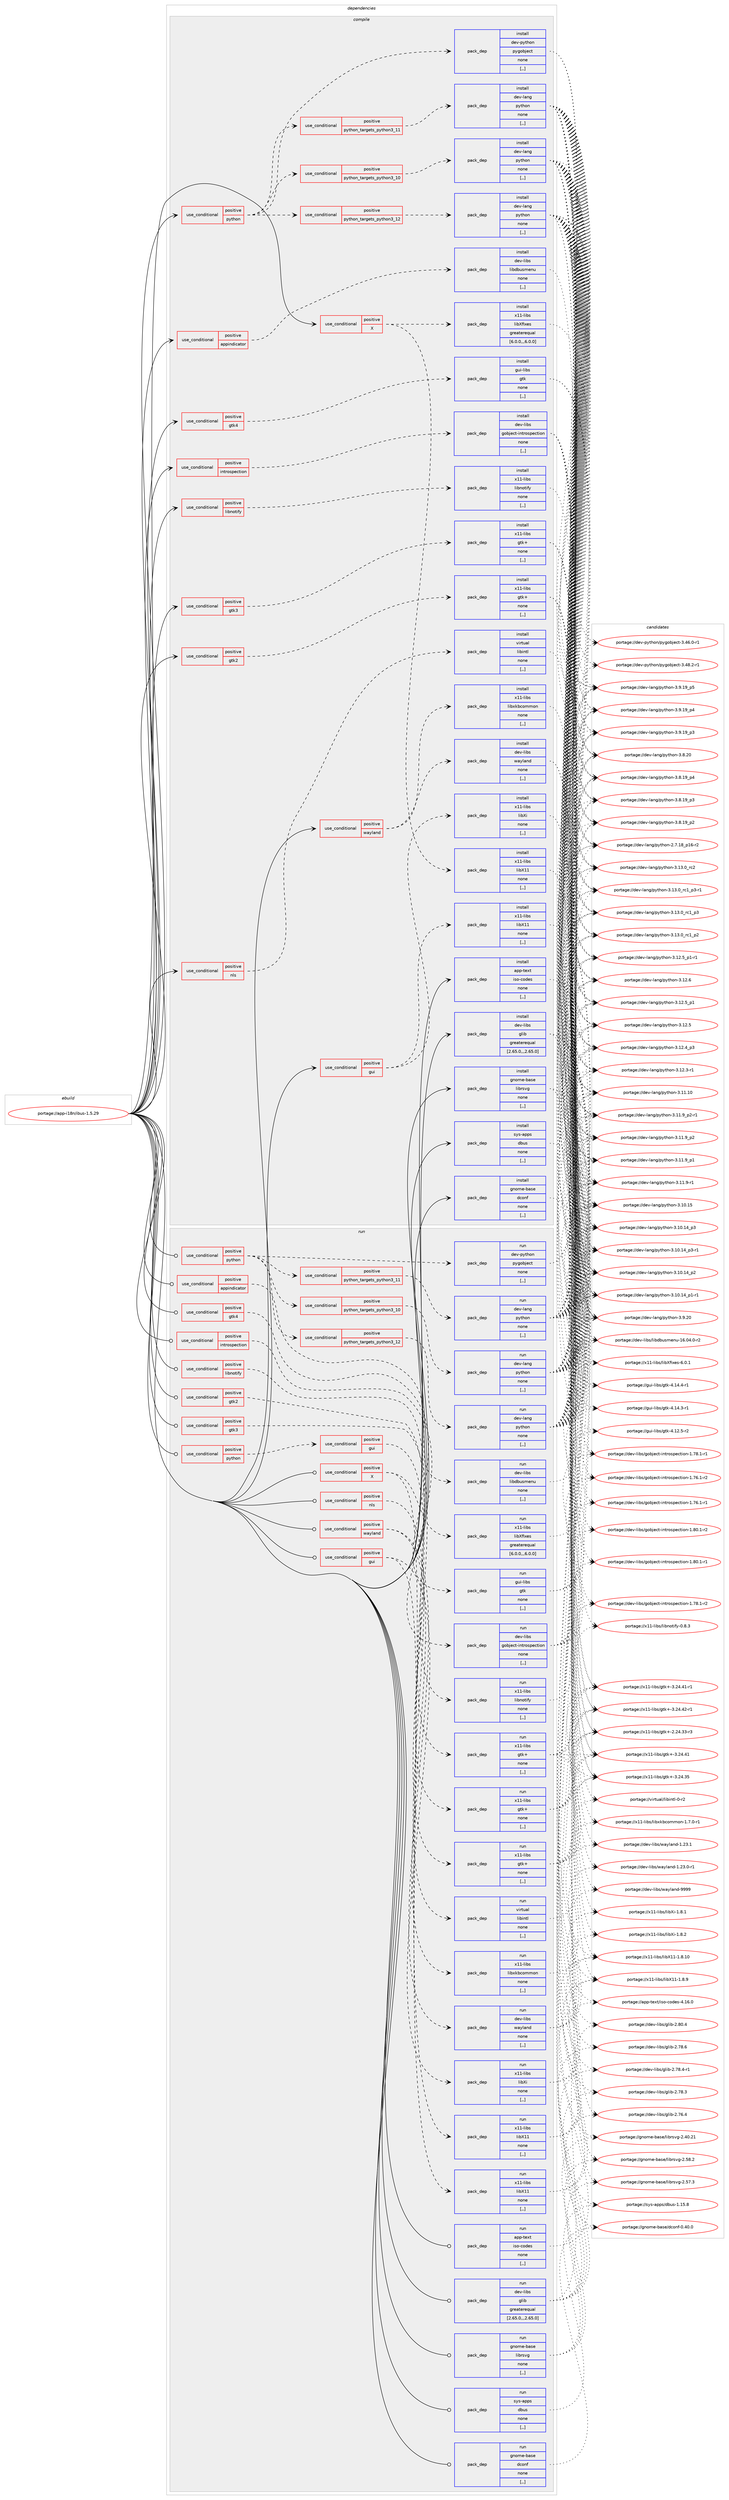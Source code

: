 digraph prolog {

# *************
# Graph options
# *************

newrank=true;
concentrate=true;
compound=true;
graph [rankdir=LR,fontname=Helvetica,fontsize=10,ranksep=1.5];#, ranksep=2.5, nodesep=0.2];
edge  [arrowhead=vee];
node  [fontname=Helvetica,fontsize=10];

# **********
# The ebuild
# **********

subgraph cluster_leftcol {
color=gray;
label=<<i>ebuild</i>>;
id [label="portage://app-i18n/ibus-1.5.29", color=red, width=4, href="../app-i18n/ibus-1.5.29.svg"];
}

# ****************
# The dependencies
# ****************

subgraph cluster_midcol {
color=gray;
label=<<i>dependencies</i>>;
subgraph cluster_compile {
fillcolor="#eeeeee";
style=filled;
label=<<i>compile</i>>;
subgraph cond140835 {
dependency531154 [label=<<TABLE BORDER="0" CELLBORDER="1" CELLSPACING="0" CELLPADDING="4"><TR><TD ROWSPAN="3" CELLPADDING="10">use_conditional</TD></TR><TR><TD>positive</TD></TR><TR><TD>X</TD></TR></TABLE>>, shape=none, color=red];
subgraph pack386346 {
dependency531155 [label=<<TABLE BORDER="0" CELLBORDER="1" CELLSPACING="0" CELLPADDING="4" WIDTH="220"><TR><TD ROWSPAN="6" CELLPADDING="30">pack_dep</TD></TR><TR><TD WIDTH="110">install</TD></TR><TR><TD>x11-libs</TD></TR><TR><TD>libX11</TD></TR><TR><TD>none</TD></TR><TR><TD>[,,]</TD></TR></TABLE>>, shape=none, color=blue];
}
dependency531154:e -> dependency531155:w [weight=20,style="dashed",arrowhead="vee"];
subgraph pack386347 {
dependency531156 [label=<<TABLE BORDER="0" CELLBORDER="1" CELLSPACING="0" CELLPADDING="4" WIDTH="220"><TR><TD ROWSPAN="6" CELLPADDING="30">pack_dep</TD></TR><TR><TD WIDTH="110">install</TD></TR><TR><TD>x11-libs</TD></TR><TR><TD>libXfixes</TD></TR><TR><TD>greaterequal</TD></TR><TR><TD>[6.0.0,,,6.0.0]</TD></TR></TABLE>>, shape=none, color=blue];
}
dependency531154:e -> dependency531156:w [weight=20,style="dashed",arrowhead="vee"];
}
id:e -> dependency531154:w [weight=20,style="solid",arrowhead="vee"];
subgraph cond140836 {
dependency531157 [label=<<TABLE BORDER="0" CELLBORDER="1" CELLSPACING="0" CELLPADDING="4"><TR><TD ROWSPAN="3" CELLPADDING="10">use_conditional</TD></TR><TR><TD>positive</TD></TR><TR><TD>appindicator</TD></TR></TABLE>>, shape=none, color=red];
subgraph pack386348 {
dependency531158 [label=<<TABLE BORDER="0" CELLBORDER="1" CELLSPACING="0" CELLPADDING="4" WIDTH="220"><TR><TD ROWSPAN="6" CELLPADDING="30">pack_dep</TD></TR><TR><TD WIDTH="110">install</TD></TR><TR><TD>dev-libs</TD></TR><TR><TD>libdbusmenu</TD></TR><TR><TD>none</TD></TR><TR><TD>[,,]</TD></TR></TABLE>>, shape=none, color=blue];
}
dependency531157:e -> dependency531158:w [weight=20,style="dashed",arrowhead="vee"];
}
id:e -> dependency531157:w [weight=20,style="solid",arrowhead="vee"];
subgraph cond140837 {
dependency531159 [label=<<TABLE BORDER="0" CELLBORDER="1" CELLSPACING="0" CELLPADDING="4"><TR><TD ROWSPAN="3" CELLPADDING="10">use_conditional</TD></TR><TR><TD>positive</TD></TR><TR><TD>gtk2</TD></TR></TABLE>>, shape=none, color=red];
subgraph pack386349 {
dependency531160 [label=<<TABLE BORDER="0" CELLBORDER="1" CELLSPACING="0" CELLPADDING="4" WIDTH="220"><TR><TD ROWSPAN="6" CELLPADDING="30">pack_dep</TD></TR><TR><TD WIDTH="110">install</TD></TR><TR><TD>x11-libs</TD></TR><TR><TD>gtk+</TD></TR><TR><TD>none</TD></TR><TR><TD>[,,]</TD></TR></TABLE>>, shape=none, color=blue];
}
dependency531159:e -> dependency531160:w [weight=20,style="dashed",arrowhead="vee"];
}
id:e -> dependency531159:w [weight=20,style="solid",arrowhead="vee"];
subgraph cond140838 {
dependency531161 [label=<<TABLE BORDER="0" CELLBORDER="1" CELLSPACING="0" CELLPADDING="4"><TR><TD ROWSPAN="3" CELLPADDING="10">use_conditional</TD></TR><TR><TD>positive</TD></TR><TR><TD>gtk3</TD></TR></TABLE>>, shape=none, color=red];
subgraph pack386350 {
dependency531162 [label=<<TABLE BORDER="0" CELLBORDER="1" CELLSPACING="0" CELLPADDING="4" WIDTH="220"><TR><TD ROWSPAN="6" CELLPADDING="30">pack_dep</TD></TR><TR><TD WIDTH="110">install</TD></TR><TR><TD>x11-libs</TD></TR><TR><TD>gtk+</TD></TR><TR><TD>none</TD></TR><TR><TD>[,,]</TD></TR></TABLE>>, shape=none, color=blue];
}
dependency531161:e -> dependency531162:w [weight=20,style="dashed",arrowhead="vee"];
}
id:e -> dependency531161:w [weight=20,style="solid",arrowhead="vee"];
subgraph cond140839 {
dependency531163 [label=<<TABLE BORDER="0" CELLBORDER="1" CELLSPACING="0" CELLPADDING="4"><TR><TD ROWSPAN="3" CELLPADDING="10">use_conditional</TD></TR><TR><TD>positive</TD></TR><TR><TD>gtk4</TD></TR></TABLE>>, shape=none, color=red];
subgraph pack386351 {
dependency531164 [label=<<TABLE BORDER="0" CELLBORDER="1" CELLSPACING="0" CELLPADDING="4" WIDTH="220"><TR><TD ROWSPAN="6" CELLPADDING="30">pack_dep</TD></TR><TR><TD WIDTH="110">install</TD></TR><TR><TD>gui-libs</TD></TR><TR><TD>gtk</TD></TR><TR><TD>none</TD></TR><TR><TD>[,,]</TD></TR></TABLE>>, shape=none, color=blue];
}
dependency531163:e -> dependency531164:w [weight=20,style="dashed",arrowhead="vee"];
}
id:e -> dependency531163:w [weight=20,style="solid",arrowhead="vee"];
subgraph cond140840 {
dependency531165 [label=<<TABLE BORDER="0" CELLBORDER="1" CELLSPACING="0" CELLPADDING="4"><TR><TD ROWSPAN="3" CELLPADDING="10">use_conditional</TD></TR><TR><TD>positive</TD></TR><TR><TD>gui</TD></TR></TABLE>>, shape=none, color=red];
subgraph pack386352 {
dependency531166 [label=<<TABLE BORDER="0" CELLBORDER="1" CELLSPACING="0" CELLPADDING="4" WIDTH="220"><TR><TD ROWSPAN="6" CELLPADDING="30">pack_dep</TD></TR><TR><TD WIDTH="110">install</TD></TR><TR><TD>x11-libs</TD></TR><TR><TD>libX11</TD></TR><TR><TD>none</TD></TR><TR><TD>[,,]</TD></TR></TABLE>>, shape=none, color=blue];
}
dependency531165:e -> dependency531166:w [weight=20,style="dashed",arrowhead="vee"];
subgraph pack386353 {
dependency531167 [label=<<TABLE BORDER="0" CELLBORDER="1" CELLSPACING="0" CELLPADDING="4" WIDTH="220"><TR><TD ROWSPAN="6" CELLPADDING="30">pack_dep</TD></TR><TR><TD WIDTH="110">install</TD></TR><TR><TD>x11-libs</TD></TR><TR><TD>libXi</TD></TR><TR><TD>none</TD></TR><TR><TD>[,,]</TD></TR></TABLE>>, shape=none, color=blue];
}
dependency531165:e -> dependency531167:w [weight=20,style="dashed",arrowhead="vee"];
}
id:e -> dependency531165:w [weight=20,style="solid",arrowhead="vee"];
subgraph cond140841 {
dependency531168 [label=<<TABLE BORDER="0" CELLBORDER="1" CELLSPACING="0" CELLPADDING="4"><TR><TD ROWSPAN="3" CELLPADDING="10">use_conditional</TD></TR><TR><TD>positive</TD></TR><TR><TD>introspection</TD></TR></TABLE>>, shape=none, color=red];
subgraph pack386354 {
dependency531169 [label=<<TABLE BORDER="0" CELLBORDER="1" CELLSPACING="0" CELLPADDING="4" WIDTH="220"><TR><TD ROWSPAN="6" CELLPADDING="30">pack_dep</TD></TR><TR><TD WIDTH="110">install</TD></TR><TR><TD>dev-libs</TD></TR><TR><TD>gobject-introspection</TD></TR><TR><TD>none</TD></TR><TR><TD>[,,]</TD></TR></TABLE>>, shape=none, color=blue];
}
dependency531168:e -> dependency531169:w [weight=20,style="dashed",arrowhead="vee"];
}
id:e -> dependency531168:w [weight=20,style="solid",arrowhead="vee"];
subgraph cond140842 {
dependency531170 [label=<<TABLE BORDER="0" CELLBORDER="1" CELLSPACING="0" CELLPADDING="4"><TR><TD ROWSPAN="3" CELLPADDING="10">use_conditional</TD></TR><TR><TD>positive</TD></TR><TR><TD>libnotify</TD></TR></TABLE>>, shape=none, color=red];
subgraph pack386355 {
dependency531171 [label=<<TABLE BORDER="0" CELLBORDER="1" CELLSPACING="0" CELLPADDING="4" WIDTH="220"><TR><TD ROWSPAN="6" CELLPADDING="30">pack_dep</TD></TR><TR><TD WIDTH="110">install</TD></TR><TR><TD>x11-libs</TD></TR><TR><TD>libnotify</TD></TR><TR><TD>none</TD></TR><TR><TD>[,,]</TD></TR></TABLE>>, shape=none, color=blue];
}
dependency531170:e -> dependency531171:w [weight=20,style="dashed",arrowhead="vee"];
}
id:e -> dependency531170:w [weight=20,style="solid",arrowhead="vee"];
subgraph cond140843 {
dependency531172 [label=<<TABLE BORDER="0" CELLBORDER="1" CELLSPACING="0" CELLPADDING="4"><TR><TD ROWSPAN="3" CELLPADDING="10">use_conditional</TD></TR><TR><TD>positive</TD></TR><TR><TD>nls</TD></TR></TABLE>>, shape=none, color=red];
subgraph pack386356 {
dependency531173 [label=<<TABLE BORDER="0" CELLBORDER="1" CELLSPACING="0" CELLPADDING="4" WIDTH="220"><TR><TD ROWSPAN="6" CELLPADDING="30">pack_dep</TD></TR><TR><TD WIDTH="110">install</TD></TR><TR><TD>virtual</TD></TR><TR><TD>libintl</TD></TR><TR><TD>none</TD></TR><TR><TD>[,,]</TD></TR></TABLE>>, shape=none, color=blue];
}
dependency531172:e -> dependency531173:w [weight=20,style="dashed",arrowhead="vee"];
}
id:e -> dependency531172:w [weight=20,style="solid",arrowhead="vee"];
subgraph cond140844 {
dependency531174 [label=<<TABLE BORDER="0" CELLBORDER="1" CELLSPACING="0" CELLPADDING="4"><TR><TD ROWSPAN="3" CELLPADDING="10">use_conditional</TD></TR><TR><TD>positive</TD></TR><TR><TD>python</TD></TR></TABLE>>, shape=none, color=red];
subgraph cond140845 {
dependency531175 [label=<<TABLE BORDER="0" CELLBORDER="1" CELLSPACING="0" CELLPADDING="4"><TR><TD ROWSPAN="3" CELLPADDING="10">use_conditional</TD></TR><TR><TD>positive</TD></TR><TR><TD>python_targets_python3_10</TD></TR></TABLE>>, shape=none, color=red];
subgraph pack386357 {
dependency531176 [label=<<TABLE BORDER="0" CELLBORDER="1" CELLSPACING="0" CELLPADDING="4" WIDTH="220"><TR><TD ROWSPAN="6" CELLPADDING="30">pack_dep</TD></TR><TR><TD WIDTH="110">install</TD></TR><TR><TD>dev-lang</TD></TR><TR><TD>python</TD></TR><TR><TD>none</TD></TR><TR><TD>[,,]</TD></TR></TABLE>>, shape=none, color=blue];
}
dependency531175:e -> dependency531176:w [weight=20,style="dashed",arrowhead="vee"];
}
dependency531174:e -> dependency531175:w [weight=20,style="dashed",arrowhead="vee"];
subgraph cond140846 {
dependency531177 [label=<<TABLE BORDER="0" CELLBORDER="1" CELLSPACING="0" CELLPADDING="4"><TR><TD ROWSPAN="3" CELLPADDING="10">use_conditional</TD></TR><TR><TD>positive</TD></TR><TR><TD>python_targets_python3_11</TD></TR></TABLE>>, shape=none, color=red];
subgraph pack386358 {
dependency531178 [label=<<TABLE BORDER="0" CELLBORDER="1" CELLSPACING="0" CELLPADDING="4" WIDTH="220"><TR><TD ROWSPAN="6" CELLPADDING="30">pack_dep</TD></TR><TR><TD WIDTH="110">install</TD></TR><TR><TD>dev-lang</TD></TR><TR><TD>python</TD></TR><TR><TD>none</TD></TR><TR><TD>[,,]</TD></TR></TABLE>>, shape=none, color=blue];
}
dependency531177:e -> dependency531178:w [weight=20,style="dashed",arrowhead="vee"];
}
dependency531174:e -> dependency531177:w [weight=20,style="dashed",arrowhead="vee"];
subgraph cond140847 {
dependency531179 [label=<<TABLE BORDER="0" CELLBORDER="1" CELLSPACING="0" CELLPADDING="4"><TR><TD ROWSPAN="3" CELLPADDING="10">use_conditional</TD></TR><TR><TD>positive</TD></TR><TR><TD>python_targets_python3_12</TD></TR></TABLE>>, shape=none, color=red];
subgraph pack386359 {
dependency531180 [label=<<TABLE BORDER="0" CELLBORDER="1" CELLSPACING="0" CELLPADDING="4" WIDTH="220"><TR><TD ROWSPAN="6" CELLPADDING="30">pack_dep</TD></TR><TR><TD WIDTH="110">install</TD></TR><TR><TD>dev-lang</TD></TR><TR><TD>python</TD></TR><TR><TD>none</TD></TR><TR><TD>[,,]</TD></TR></TABLE>>, shape=none, color=blue];
}
dependency531179:e -> dependency531180:w [weight=20,style="dashed",arrowhead="vee"];
}
dependency531174:e -> dependency531179:w [weight=20,style="dashed",arrowhead="vee"];
subgraph pack386360 {
dependency531181 [label=<<TABLE BORDER="0" CELLBORDER="1" CELLSPACING="0" CELLPADDING="4" WIDTH="220"><TR><TD ROWSPAN="6" CELLPADDING="30">pack_dep</TD></TR><TR><TD WIDTH="110">install</TD></TR><TR><TD>dev-python</TD></TR><TR><TD>pygobject</TD></TR><TR><TD>none</TD></TR><TR><TD>[,,]</TD></TR></TABLE>>, shape=none, color=blue];
}
dependency531174:e -> dependency531181:w [weight=20,style="dashed",arrowhead="vee"];
}
id:e -> dependency531174:w [weight=20,style="solid",arrowhead="vee"];
subgraph cond140848 {
dependency531182 [label=<<TABLE BORDER="0" CELLBORDER="1" CELLSPACING="0" CELLPADDING="4"><TR><TD ROWSPAN="3" CELLPADDING="10">use_conditional</TD></TR><TR><TD>positive</TD></TR><TR><TD>wayland</TD></TR></TABLE>>, shape=none, color=red];
subgraph pack386361 {
dependency531183 [label=<<TABLE BORDER="0" CELLBORDER="1" CELLSPACING="0" CELLPADDING="4" WIDTH="220"><TR><TD ROWSPAN="6" CELLPADDING="30">pack_dep</TD></TR><TR><TD WIDTH="110">install</TD></TR><TR><TD>dev-libs</TD></TR><TR><TD>wayland</TD></TR><TR><TD>none</TD></TR><TR><TD>[,,]</TD></TR></TABLE>>, shape=none, color=blue];
}
dependency531182:e -> dependency531183:w [weight=20,style="dashed",arrowhead="vee"];
subgraph pack386362 {
dependency531184 [label=<<TABLE BORDER="0" CELLBORDER="1" CELLSPACING="0" CELLPADDING="4" WIDTH="220"><TR><TD ROWSPAN="6" CELLPADDING="30">pack_dep</TD></TR><TR><TD WIDTH="110">install</TD></TR><TR><TD>x11-libs</TD></TR><TR><TD>libxkbcommon</TD></TR><TR><TD>none</TD></TR><TR><TD>[,,]</TD></TR></TABLE>>, shape=none, color=blue];
}
dependency531182:e -> dependency531184:w [weight=20,style="dashed",arrowhead="vee"];
}
id:e -> dependency531182:w [weight=20,style="solid",arrowhead="vee"];
subgraph pack386363 {
dependency531185 [label=<<TABLE BORDER="0" CELLBORDER="1" CELLSPACING="0" CELLPADDING="4" WIDTH="220"><TR><TD ROWSPAN="6" CELLPADDING="30">pack_dep</TD></TR><TR><TD WIDTH="110">install</TD></TR><TR><TD>app-text</TD></TR><TR><TD>iso-codes</TD></TR><TR><TD>none</TD></TR><TR><TD>[,,]</TD></TR></TABLE>>, shape=none, color=blue];
}
id:e -> dependency531185:w [weight=20,style="solid",arrowhead="vee"];
subgraph pack386364 {
dependency531186 [label=<<TABLE BORDER="0" CELLBORDER="1" CELLSPACING="0" CELLPADDING="4" WIDTH="220"><TR><TD ROWSPAN="6" CELLPADDING="30">pack_dep</TD></TR><TR><TD WIDTH="110">install</TD></TR><TR><TD>dev-libs</TD></TR><TR><TD>glib</TD></TR><TR><TD>greaterequal</TD></TR><TR><TD>[2.65.0,,,2.65.0]</TD></TR></TABLE>>, shape=none, color=blue];
}
id:e -> dependency531186:w [weight=20,style="solid",arrowhead="vee"];
subgraph pack386365 {
dependency531187 [label=<<TABLE BORDER="0" CELLBORDER="1" CELLSPACING="0" CELLPADDING="4" WIDTH="220"><TR><TD ROWSPAN="6" CELLPADDING="30">pack_dep</TD></TR><TR><TD WIDTH="110">install</TD></TR><TR><TD>gnome-base</TD></TR><TR><TD>dconf</TD></TR><TR><TD>none</TD></TR><TR><TD>[,,]</TD></TR></TABLE>>, shape=none, color=blue];
}
id:e -> dependency531187:w [weight=20,style="solid",arrowhead="vee"];
subgraph pack386366 {
dependency531188 [label=<<TABLE BORDER="0" CELLBORDER="1" CELLSPACING="0" CELLPADDING="4" WIDTH="220"><TR><TD ROWSPAN="6" CELLPADDING="30">pack_dep</TD></TR><TR><TD WIDTH="110">install</TD></TR><TR><TD>gnome-base</TD></TR><TR><TD>librsvg</TD></TR><TR><TD>none</TD></TR><TR><TD>[,,]</TD></TR></TABLE>>, shape=none, color=blue];
}
id:e -> dependency531188:w [weight=20,style="solid",arrowhead="vee"];
subgraph pack386367 {
dependency531189 [label=<<TABLE BORDER="0" CELLBORDER="1" CELLSPACING="0" CELLPADDING="4" WIDTH="220"><TR><TD ROWSPAN="6" CELLPADDING="30">pack_dep</TD></TR><TR><TD WIDTH="110">install</TD></TR><TR><TD>sys-apps</TD></TR><TR><TD>dbus</TD></TR><TR><TD>none</TD></TR><TR><TD>[,,]</TD></TR></TABLE>>, shape=none, color=blue];
}
id:e -> dependency531189:w [weight=20,style="solid",arrowhead="vee"];
}
subgraph cluster_compileandrun {
fillcolor="#eeeeee";
style=filled;
label=<<i>compile and run</i>>;
}
subgraph cluster_run {
fillcolor="#eeeeee";
style=filled;
label=<<i>run</i>>;
subgraph cond140849 {
dependency531190 [label=<<TABLE BORDER="0" CELLBORDER="1" CELLSPACING="0" CELLPADDING="4"><TR><TD ROWSPAN="3" CELLPADDING="10">use_conditional</TD></TR><TR><TD>positive</TD></TR><TR><TD>X</TD></TR></TABLE>>, shape=none, color=red];
subgraph pack386368 {
dependency531191 [label=<<TABLE BORDER="0" CELLBORDER="1" CELLSPACING="0" CELLPADDING="4" WIDTH="220"><TR><TD ROWSPAN="6" CELLPADDING="30">pack_dep</TD></TR><TR><TD WIDTH="110">run</TD></TR><TR><TD>x11-libs</TD></TR><TR><TD>libX11</TD></TR><TR><TD>none</TD></TR><TR><TD>[,,]</TD></TR></TABLE>>, shape=none, color=blue];
}
dependency531190:e -> dependency531191:w [weight=20,style="dashed",arrowhead="vee"];
subgraph pack386369 {
dependency531192 [label=<<TABLE BORDER="0" CELLBORDER="1" CELLSPACING="0" CELLPADDING="4" WIDTH="220"><TR><TD ROWSPAN="6" CELLPADDING="30">pack_dep</TD></TR><TR><TD WIDTH="110">run</TD></TR><TR><TD>x11-libs</TD></TR><TR><TD>libXfixes</TD></TR><TR><TD>greaterequal</TD></TR><TR><TD>[6.0.0,,,6.0.0]</TD></TR></TABLE>>, shape=none, color=blue];
}
dependency531190:e -> dependency531192:w [weight=20,style="dashed",arrowhead="vee"];
}
id:e -> dependency531190:w [weight=20,style="solid",arrowhead="odot"];
subgraph cond140850 {
dependency531193 [label=<<TABLE BORDER="0" CELLBORDER="1" CELLSPACING="0" CELLPADDING="4"><TR><TD ROWSPAN="3" CELLPADDING="10">use_conditional</TD></TR><TR><TD>positive</TD></TR><TR><TD>appindicator</TD></TR></TABLE>>, shape=none, color=red];
subgraph pack386370 {
dependency531194 [label=<<TABLE BORDER="0" CELLBORDER="1" CELLSPACING="0" CELLPADDING="4" WIDTH="220"><TR><TD ROWSPAN="6" CELLPADDING="30">pack_dep</TD></TR><TR><TD WIDTH="110">run</TD></TR><TR><TD>dev-libs</TD></TR><TR><TD>libdbusmenu</TD></TR><TR><TD>none</TD></TR><TR><TD>[,,]</TD></TR></TABLE>>, shape=none, color=blue];
}
dependency531193:e -> dependency531194:w [weight=20,style="dashed",arrowhead="vee"];
}
id:e -> dependency531193:w [weight=20,style="solid",arrowhead="odot"];
subgraph cond140851 {
dependency531195 [label=<<TABLE BORDER="0" CELLBORDER="1" CELLSPACING="0" CELLPADDING="4"><TR><TD ROWSPAN="3" CELLPADDING="10">use_conditional</TD></TR><TR><TD>positive</TD></TR><TR><TD>gtk2</TD></TR></TABLE>>, shape=none, color=red];
subgraph pack386371 {
dependency531196 [label=<<TABLE BORDER="0" CELLBORDER="1" CELLSPACING="0" CELLPADDING="4" WIDTH="220"><TR><TD ROWSPAN="6" CELLPADDING="30">pack_dep</TD></TR><TR><TD WIDTH="110">run</TD></TR><TR><TD>x11-libs</TD></TR><TR><TD>gtk+</TD></TR><TR><TD>none</TD></TR><TR><TD>[,,]</TD></TR></TABLE>>, shape=none, color=blue];
}
dependency531195:e -> dependency531196:w [weight=20,style="dashed",arrowhead="vee"];
}
id:e -> dependency531195:w [weight=20,style="solid",arrowhead="odot"];
subgraph cond140852 {
dependency531197 [label=<<TABLE BORDER="0" CELLBORDER="1" CELLSPACING="0" CELLPADDING="4"><TR><TD ROWSPAN="3" CELLPADDING="10">use_conditional</TD></TR><TR><TD>positive</TD></TR><TR><TD>gtk3</TD></TR></TABLE>>, shape=none, color=red];
subgraph pack386372 {
dependency531198 [label=<<TABLE BORDER="0" CELLBORDER="1" CELLSPACING="0" CELLPADDING="4" WIDTH="220"><TR><TD ROWSPAN="6" CELLPADDING="30">pack_dep</TD></TR><TR><TD WIDTH="110">run</TD></TR><TR><TD>x11-libs</TD></TR><TR><TD>gtk+</TD></TR><TR><TD>none</TD></TR><TR><TD>[,,]</TD></TR></TABLE>>, shape=none, color=blue];
}
dependency531197:e -> dependency531198:w [weight=20,style="dashed",arrowhead="vee"];
}
id:e -> dependency531197:w [weight=20,style="solid",arrowhead="odot"];
subgraph cond140853 {
dependency531199 [label=<<TABLE BORDER="0" CELLBORDER="1" CELLSPACING="0" CELLPADDING="4"><TR><TD ROWSPAN="3" CELLPADDING="10">use_conditional</TD></TR><TR><TD>positive</TD></TR><TR><TD>gtk4</TD></TR></TABLE>>, shape=none, color=red];
subgraph pack386373 {
dependency531200 [label=<<TABLE BORDER="0" CELLBORDER="1" CELLSPACING="0" CELLPADDING="4" WIDTH="220"><TR><TD ROWSPAN="6" CELLPADDING="30">pack_dep</TD></TR><TR><TD WIDTH="110">run</TD></TR><TR><TD>gui-libs</TD></TR><TR><TD>gtk</TD></TR><TR><TD>none</TD></TR><TR><TD>[,,]</TD></TR></TABLE>>, shape=none, color=blue];
}
dependency531199:e -> dependency531200:w [weight=20,style="dashed",arrowhead="vee"];
}
id:e -> dependency531199:w [weight=20,style="solid",arrowhead="odot"];
subgraph cond140854 {
dependency531201 [label=<<TABLE BORDER="0" CELLBORDER="1" CELLSPACING="0" CELLPADDING="4"><TR><TD ROWSPAN="3" CELLPADDING="10">use_conditional</TD></TR><TR><TD>positive</TD></TR><TR><TD>gui</TD></TR></TABLE>>, shape=none, color=red];
subgraph pack386374 {
dependency531202 [label=<<TABLE BORDER="0" CELLBORDER="1" CELLSPACING="0" CELLPADDING="4" WIDTH="220"><TR><TD ROWSPAN="6" CELLPADDING="30">pack_dep</TD></TR><TR><TD WIDTH="110">run</TD></TR><TR><TD>x11-libs</TD></TR><TR><TD>libX11</TD></TR><TR><TD>none</TD></TR><TR><TD>[,,]</TD></TR></TABLE>>, shape=none, color=blue];
}
dependency531201:e -> dependency531202:w [weight=20,style="dashed",arrowhead="vee"];
subgraph pack386375 {
dependency531203 [label=<<TABLE BORDER="0" CELLBORDER="1" CELLSPACING="0" CELLPADDING="4" WIDTH="220"><TR><TD ROWSPAN="6" CELLPADDING="30">pack_dep</TD></TR><TR><TD WIDTH="110">run</TD></TR><TR><TD>x11-libs</TD></TR><TR><TD>libXi</TD></TR><TR><TD>none</TD></TR><TR><TD>[,,]</TD></TR></TABLE>>, shape=none, color=blue];
}
dependency531201:e -> dependency531203:w [weight=20,style="dashed",arrowhead="vee"];
}
id:e -> dependency531201:w [weight=20,style="solid",arrowhead="odot"];
subgraph cond140855 {
dependency531204 [label=<<TABLE BORDER="0" CELLBORDER="1" CELLSPACING="0" CELLPADDING="4"><TR><TD ROWSPAN="3" CELLPADDING="10">use_conditional</TD></TR><TR><TD>positive</TD></TR><TR><TD>introspection</TD></TR></TABLE>>, shape=none, color=red];
subgraph pack386376 {
dependency531205 [label=<<TABLE BORDER="0" CELLBORDER="1" CELLSPACING="0" CELLPADDING="4" WIDTH="220"><TR><TD ROWSPAN="6" CELLPADDING="30">pack_dep</TD></TR><TR><TD WIDTH="110">run</TD></TR><TR><TD>dev-libs</TD></TR><TR><TD>gobject-introspection</TD></TR><TR><TD>none</TD></TR><TR><TD>[,,]</TD></TR></TABLE>>, shape=none, color=blue];
}
dependency531204:e -> dependency531205:w [weight=20,style="dashed",arrowhead="vee"];
}
id:e -> dependency531204:w [weight=20,style="solid",arrowhead="odot"];
subgraph cond140856 {
dependency531206 [label=<<TABLE BORDER="0" CELLBORDER="1" CELLSPACING="0" CELLPADDING="4"><TR><TD ROWSPAN="3" CELLPADDING="10">use_conditional</TD></TR><TR><TD>positive</TD></TR><TR><TD>libnotify</TD></TR></TABLE>>, shape=none, color=red];
subgraph pack386377 {
dependency531207 [label=<<TABLE BORDER="0" CELLBORDER="1" CELLSPACING="0" CELLPADDING="4" WIDTH="220"><TR><TD ROWSPAN="6" CELLPADDING="30">pack_dep</TD></TR><TR><TD WIDTH="110">run</TD></TR><TR><TD>x11-libs</TD></TR><TR><TD>libnotify</TD></TR><TR><TD>none</TD></TR><TR><TD>[,,]</TD></TR></TABLE>>, shape=none, color=blue];
}
dependency531206:e -> dependency531207:w [weight=20,style="dashed",arrowhead="vee"];
}
id:e -> dependency531206:w [weight=20,style="solid",arrowhead="odot"];
subgraph cond140857 {
dependency531208 [label=<<TABLE BORDER="0" CELLBORDER="1" CELLSPACING="0" CELLPADDING="4"><TR><TD ROWSPAN="3" CELLPADDING="10">use_conditional</TD></TR><TR><TD>positive</TD></TR><TR><TD>nls</TD></TR></TABLE>>, shape=none, color=red];
subgraph pack386378 {
dependency531209 [label=<<TABLE BORDER="0" CELLBORDER="1" CELLSPACING="0" CELLPADDING="4" WIDTH="220"><TR><TD ROWSPAN="6" CELLPADDING="30">pack_dep</TD></TR><TR><TD WIDTH="110">run</TD></TR><TR><TD>virtual</TD></TR><TR><TD>libintl</TD></TR><TR><TD>none</TD></TR><TR><TD>[,,]</TD></TR></TABLE>>, shape=none, color=blue];
}
dependency531208:e -> dependency531209:w [weight=20,style="dashed",arrowhead="vee"];
}
id:e -> dependency531208:w [weight=20,style="solid",arrowhead="odot"];
subgraph cond140858 {
dependency531210 [label=<<TABLE BORDER="0" CELLBORDER="1" CELLSPACING="0" CELLPADDING="4"><TR><TD ROWSPAN="3" CELLPADDING="10">use_conditional</TD></TR><TR><TD>positive</TD></TR><TR><TD>python</TD></TR></TABLE>>, shape=none, color=red];
subgraph cond140859 {
dependency531211 [label=<<TABLE BORDER="0" CELLBORDER="1" CELLSPACING="0" CELLPADDING="4"><TR><TD ROWSPAN="3" CELLPADDING="10">use_conditional</TD></TR><TR><TD>positive</TD></TR><TR><TD>gui</TD></TR></TABLE>>, shape=none, color=red];
subgraph pack386379 {
dependency531212 [label=<<TABLE BORDER="0" CELLBORDER="1" CELLSPACING="0" CELLPADDING="4" WIDTH="220"><TR><TD ROWSPAN="6" CELLPADDING="30">pack_dep</TD></TR><TR><TD WIDTH="110">run</TD></TR><TR><TD>x11-libs</TD></TR><TR><TD>gtk+</TD></TR><TR><TD>none</TD></TR><TR><TD>[,,]</TD></TR></TABLE>>, shape=none, color=blue];
}
dependency531211:e -> dependency531212:w [weight=20,style="dashed",arrowhead="vee"];
}
dependency531210:e -> dependency531211:w [weight=20,style="dashed",arrowhead="vee"];
}
id:e -> dependency531210:w [weight=20,style="solid",arrowhead="odot"];
subgraph cond140860 {
dependency531213 [label=<<TABLE BORDER="0" CELLBORDER="1" CELLSPACING="0" CELLPADDING="4"><TR><TD ROWSPAN="3" CELLPADDING="10">use_conditional</TD></TR><TR><TD>positive</TD></TR><TR><TD>python</TD></TR></TABLE>>, shape=none, color=red];
subgraph cond140861 {
dependency531214 [label=<<TABLE BORDER="0" CELLBORDER="1" CELLSPACING="0" CELLPADDING="4"><TR><TD ROWSPAN="3" CELLPADDING="10">use_conditional</TD></TR><TR><TD>positive</TD></TR><TR><TD>python_targets_python3_10</TD></TR></TABLE>>, shape=none, color=red];
subgraph pack386380 {
dependency531215 [label=<<TABLE BORDER="0" CELLBORDER="1" CELLSPACING="0" CELLPADDING="4" WIDTH="220"><TR><TD ROWSPAN="6" CELLPADDING="30">pack_dep</TD></TR><TR><TD WIDTH="110">run</TD></TR><TR><TD>dev-lang</TD></TR><TR><TD>python</TD></TR><TR><TD>none</TD></TR><TR><TD>[,,]</TD></TR></TABLE>>, shape=none, color=blue];
}
dependency531214:e -> dependency531215:w [weight=20,style="dashed",arrowhead="vee"];
}
dependency531213:e -> dependency531214:w [weight=20,style="dashed",arrowhead="vee"];
subgraph cond140862 {
dependency531216 [label=<<TABLE BORDER="0" CELLBORDER="1" CELLSPACING="0" CELLPADDING="4"><TR><TD ROWSPAN="3" CELLPADDING="10">use_conditional</TD></TR><TR><TD>positive</TD></TR><TR><TD>python_targets_python3_11</TD></TR></TABLE>>, shape=none, color=red];
subgraph pack386381 {
dependency531217 [label=<<TABLE BORDER="0" CELLBORDER="1" CELLSPACING="0" CELLPADDING="4" WIDTH="220"><TR><TD ROWSPAN="6" CELLPADDING="30">pack_dep</TD></TR><TR><TD WIDTH="110">run</TD></TR><TR><TD>dev-lang</TD></TR><TR><TD>python</TD></TR><TR><TD>none</TD></TR><TR><TD>[,,]</TD></TR></TABLE>>, shape=none, color=blue];
}
dependency531216:e -> dependency531217:w [weight=20,style="dashed",arrowhead="vee"];
}
dependency531213:e -> dependency531216:w [weight=20,style="dashed",arrowhead="vee"];
subgraph cond140863 {
dependency531218 [label=<<TABLE BORDER="0" CELLBORDER="1" CELLSPACING="0" CELLPADDING="4"><TR><TD ROWSPAN="3" CELLPADDING="10">use_conditional</TD></TR><TR><TD>positive</TD></TR><TR><TD>python_targets_python3_12</TD></TR></TABLE>>, shape=none, color=red];
subgraph pack386382 {
dependency531219 [label=<<TABLE BORDER="0" CELLBORDER="1" CELLSPACING="0" CELLPADDING="4" WIDTH="220"><TR><TD ROWSPAN="6" CELLPADDING="30">pack_dep</TD></TR><TR><TD WIDTH="110">run</TD></TR><TR><TD>dev-lang</TD></TR><TR><TD>python</TD></TR><TR><TD>none</TD></TR><TR><TD>[,,]</TD></TR></TABLE>>, shape=none, color=blue];
}
dependency531218:e -> dependency531219:w [weight=20,style="dashed",arrowhead="vee"];
}
dependency531213:e -> dependency531218:w [weight=20,style="dashed",arrowhead="vee"];
subgraph pack386383 {
dependency531220 [label=<<TABLE BORDER="0" CELLBORDER="1" CELLSPACING="0" CELLPADDING="4" WIDTH="220"><TR><TD ROWSPAN="6" CELLPADDING="30">pack_dep</TD></TR><TR><TD WIDTH="110">run</TD></TR><TR><TD>dev-python</TD></TR><TR><TD>pygobject</TD></TR><TR><TD>none</TD></TR><TR><TD>[,,]</TD></TR></TABLE>>, shape=none, color=blue];
}
dependency531213:e -> dependency531220:w [weight=20,style="dashed",arrowhead="vee"];
}
id:e -> dependency531213:w [weight=20,style="solid",arrowhead="odot"];
subgraph cond140864 {
dependency531221 [label=<<TABLE BORDER="0" CELLBORDER="1" CELLSPACING="0" CELLPADDING="4"><TR><TD ROWSPAN="3" CELLPADDING="10">use_conditional</TD></TR><TR><TD>positive</TD></TR><TR><TD>wayland</TD></TR></TABLE>>, shape=none, color=red];
subgraph pack386384 {
dependency531222 [label=<<TABLE BORDER="0" CELLBORDER="1" CELLSPACING="0" CELLPADDING="4" WIDTH="220"><TR><TD ROWSPAN="6" CELLPADDING="30">pack_dep</TD></TR><TR><TD WIDTH="110">run</TD></TR><TR><TD>dev-libs</TD></TR><TR><TD>wayland</TD></TR><TR><TD>none</TD></TR><TR><TD>[,,]</TD></TR></TABLE>>, shape=none, color=blue];
}
dependency531221:e -> dependency531222:w [weight=20,style="dashed",arrowhead="vee"];
subgraph pack386385 {
dependency531223 [label=<<TABLE BORDER="0" CELLBORDER="1" CELLSPACING="0" CELLPADDING="4" WIDTH="220"><TR><TD ROWSPAN="6" CELLPADDING="30">pack_dep</TD></TR><TR><TD WIDTH="110">run</TD></TR><TR><TD>x11-libs</TD></TR><TR><TD>libxkbcommon</TD></TR><TR><TD>none</TD></TR><TR><TD>[,,]</TD></TR></TABLE>>, shape=none, color=blue];
}
dependency531221:e -> dependency531223:w [weight=20,style="dashed",arrowhead="vee"];
}
id:e -> dependency531221:w [weight=20,style="solid",arrowhead="odot"];
subgraph pack386386 {
dependency531224 [label=<<TABLE BORDER="0" CELLBORDER="1" CELLSPACING="0" CELLPADDING="4" WIDTH="220"><TR><TD ROWSPAN="6" CELLPADDING="30">pack_dep</TD></TR><TR><TD WIDTH="110">run</TD></TR><TR><TD>app-text</TD></TR><TR><TD>iso-codes</TD></TR><TR><TD>none</TD></TR><TR><TD>[,,]</TD></TR></TABLE>>, shape=none, color=blue];
}
id:e -> dependency531224:w [weight=20,style="solid",arrowhead="odot"];
subgraph pack386387 {
dependency531225 [label=<<TABLE BORDER="0" CELLBORDER="1" CELLSPACING="0" CELLPADDING="4" WIDTH="220"><TR><TD ROWSPAN="6" CELLPADDING="30">pack_dep</TD></TR><TR><TD WIDTH="110">run</TD></TR><TR><TD>dev-libs</TD></TR><TR><TD>glib</TD></TR><TR><TD>greaterequal</TD></TR><TR><TD>[2.65.0,,,2.65.0]</TD></TR></TABLE>>, shape=none, color=blue];
}
id:e -> dependency531225:w [weight=20,style="solid",arrowhead="odot"];
subgraph pack386388 {
dependency531226 [label=<<TABLE BORDER="0" CELLBORDER="1" CELLSPACING="0" CELLPADDING="4" WIDTH="220"><TR><TD ROWSPAN="6" CELLPADDING="30">pack_dep</TD></TR><TR><TD WIDTH="110">run</TD></TR><TR><TD>gnome-base</TD></TR><TR><TD>dconf</TD></TR><TR><TD>none</TD></TR><TR><TD>[,,]</TD></TR></TABLE>>, shape=none, color=blue];
}
id:e -> dependency531226:w [weight=20,style="solid",arrowhead="odot"];
subgraph pack386389 {
dependency531227 [label=<<TABLE BORDER="0" CELLBORDER="1" CELLSPACING="0" CELLPADDING="4" WIDTH="220"><TR><TD ROWSPAN="6" CELLPADDING="30">pack_dep</TD></TR><TR><TD WIDTH="110">run</TD></TR><TR><TD>gnome-base</TD></TR><TR><TD>librsvg</TD></TR><TR><TD>none</TD></TR><TR><TD>[,,]</TD></TR></TABLE>>, shape=none, color=blue];
}
id:e -> dependency531227:w [weight=20,style="solid",arrowhead="odot"];
subgraph pack386390 {
dependency531228 [label=<<TABLE BORDER="0" CELLBORDER="1" CELLSPACING="0" CELLPADDING="4" WIDTH="220"><TR><TD ROWSPAN="6" CELLPADDING="30">pack_dep</TD></TR><TR><TD WIDTH="110">run</TD></TR><TR><TD>sys-apps</TD></TR><TR><TD>dbus</TD></TR><TR><TD>none</TD></TR><TR><TD>[,,]</TD></TR></TABLE>>, shape=none, color=blue];
}
id:e -> dependency531228:w [weight=20,style="solid",arrowhead="odot"];
}
}

# **************
# The candidates
# **************

subgraph cluster_choices {
rank=same;
color=gray;
label=<<i>candidates</i>>;

subgraph choice386346 {
color=black;
nodesep=1;
choice12049494510810598115471081059888494945494656464948 [label="portage://x11-libs/libX11-1.8.10", color=red, width=4,href="../x11-libs/libX11-1.8.10.svg"];
choice120494945108105981154710810598884949454946564657 [label="portage://x11-libs/libX11-1.8.9", color=red, width=4,href="../x11-libs/libX11-1.8.9.svg"];
dependency531155:e -> choice12049494510810598115471081059888494945494656464948:w [style=dotted,weight="100"];
dependency531155:e -> choice120494945108105981154710810598884949454946564657:w [style=dotted,weight="100"];
}
subgraph choice386347 {
color=black;
nodesep=1;
choice12049494510810598115471081059888102105120101115455446484649 [label="portage://x11-libs/libXfixes-6.0.1", color=red, width=4,href="../x11-libs/libXfixes-6.0.1.svg"];
dependency531156:e -> choice12049494510810598115471081059888102105120101115455446484649:w [style=dotted,weight="100"];
}
subgraph choice386348 {
color=black;
nodesep=1;
choice100101118451081059811547108105981009811711510910111011745495446485246484511450 [label="portage://dev-libs/libdbusmenu-16.04.0-r2", color=red, width=4,href="../dev-libs/libdbusmenu-16.04.0-r2.svg"];
dependency531158:e -> choice100101118451081059811547108105981009811711510910111011745495446485246484511450:w [style=dotted,weight="100"];
}
subgraph choice386349 {
color=black;
nodesep=1;
choice12049494510810598115471031161074345514650524652504511449 [label="portage://x11-libs/gtk+-3.24.42-r1", color=red, width=4,href="../x11-libs/gtk+-3.24.42-r1.svg"];
choice12049494510810598115471031161074345514650524652494511449 [label="portage://x11-libs/gtk+-3.24.41-r1", color=red, width=4,href="../x11-libs/gtk+-3.24.41-r1.svg"];
choice1204949451081059811547103116107434551465052465249 [label="portage://x11-libs/gtk+-3.24.41", color=red, width=4,href="../x11-libs/gtk+-3.24.41.svg"];
choice1204949451081059811547103116107434551465052465153 [label="portage://x11-libs/gtk+-3.24.35", color=red, width=4,href="../x11-libs/gtk+-3.24.35.svg"];
choice12049494510810598115471031161074345504650524651514511451 [label="portage://x11-libs/gtk+-2.24.33-r3", color=red, width=4,href="../x11-libs/gtk+-2.24.33-r3.svg"];
dependency531160:e -> choice12049494510810598115471031161074345514650524652504511449:w [style=dotted,weight="100"];
dependency531160:e -> choice12049494510810598115471031161074345514650524652494511449:w [style=dotted,weight="100"];
dependency531160:e -> choice1204949451081059811547103116107434551465052465249:w [style=dotted,weight="100"];
dependency531160:e -> choice1204949451081059811547103116107434551465052465153:w [style=dotted,weight="100"];
dependency531160:e -> choice12049494510810598115471031161074345504650524651514511451:w [style=dotted,weight="100"];
}
subgraph choice386350 {
color=black;
nodesep=1;
choice12049494510810598115471031161074345514650524652504511449 [label="portage://x11-libs/gtk+-3.24.42-r1", color=red, width=4,href="../x11-libs/gtk+-3.24.42-r1.svg"];
choice12049494510810598115471031161074345514650524652494511449 [label="portage://x11-libs/gtk+-3.24.41-r1", color=red, width=4,href="../x11-libs/gtk+-3.24.41-r1.svg"];
choice1204949451081059811547103116107434551465052465249 [label="portage://x11-libs/gtk+-3.24.41", color=red, width=4,href="../x11-libs/gtk+-3.24.41.svg"];
choice1204949451081059811547103116107434551465052465153 [label="portage://x11-libs/gtk+-3.24.35", color=red, width=4,href="../x11-libs/gtk+-3.24.35.svg"];
choice12049494510810598115471031161074345504650524651514511451 [label="portage://x11-libs/gtk+-2.24.33-r3", color=red, width=4,href="../x11-libs/gtk+-2.24.33-r3.svg"];
dependency531162:e -> choice12049494510810598115471031161074345514650524652504511449:w [style=dotted,weight="100"];
dependency531162:e -> choice12049494510810598115471031161074345514650524652494511449:w [style=dotted,weight="100"];
dependency531162:e -> choice1204949451081059811547103116107434551465052465249:w [style=dotted,weight="100"];
dependency531162:e -> choice1204949451081059811547103116107434551465052465153:w [style=dotted,weight="100"];
dependency531162:e -> choice12049494510810598115471031161074345504650524651514511451:w [style=dotted,weight="100"];
}
subgraph choice386351 {
color=black;
nodesep=1;
choice103117105451081059811547103116107455246495246524511449 [label="portage://gui-libs/gtk-4.14.4-r1", color=red, width=4,href="../gui-libs/gtk-4.14.4-r1.svg"];
choice103117105451081059811547103116107455246495246514511449 [label="portage://gui-libs/gtk-4.14.3-r1", color=red, width=4,href="../gui-libs/gtk-4.14.3-r1.svg"];
choice103117105451081059811547103116107455246495046534511450 [label="portage://gui-libs/gtk-4.12.5-r2", color=red, width=4,href="../gui-libs/gtk-4.12.5-r2.svg"];
dependency531164:e -> choice103117105451081059811547103116107455246495246524511449:w [style=dotted,weight="100"];
dependency531164:e -> choice103117105451081059811547103116107455246495246514511449:w [style=dotted,weight="100"];
dependency531164:e -> choice103117105451081059811547103116107455246495046534511450:w [style=dotted,weight="100"];
}
subgraph choice386352 {
color=black;
nodesep=1;
choice12049494510810598115471081059888494945494656464948 [label="portage://x11-libs/libX11-1.8.10", color=red, width=4,href="../x11-libs/libX11-1.8.10.svg"];
choice120494945108105981154710810598884949454946564657 [label="portage://x11-libs/libX11-1.8.9", color=red, width=4,href="../x11-libs/libX11-1.8.9.svg"];
dependency531166:e -> choice12049494510810598115471081059888494945494656464948:w [style=dotted,weight="100"];
dependency531166:e -> choice120494945108105981154710810598884949454946564657:w [style=dotted,weight="100"];
}
subgraph choice386353 {
color=black;
nodesep=1;
choice12049494510810598115471081059888105454946564650 [label="portage://x11-libs/libXi-1.8.2", color=red, width=4,href="../x11-libs/libXi-1.8.2.svg"];
choice12049494510810598115471081059888105454946564649 [label="portage://x11-libs/libXi-1.8.1", color=red, width=4,href="../x11-libs/libXi-1.8.1.svg"];
dependency531167:e -> choice12049494510810598115471081059888105454946564650:w [style=dotted,weight="100"];
dependency531167:e -> choice12049494510810598115471081059888105454946564649:w [style=dotted,weight="100"];
}
subgraph choice386354 {
color=black;
nodesep=1;
choice10010111845108105981154710311198106101991164510511011611411111511210199116105111110454946564846494511450 [label="portage://dev-libs/gobject-introspection-1.80.1-r2", color=red, width=4,href="../dev-libs/gobject-introspection-1.80.1-r2.svg"];
choice10010111845108105981154710311198106101991164510511011611411111511210199116105111110454946564846494511449 [label="portage://dev-libs/gobject-introspection-1.80.1-r1", color=red, width=4,href="../dev-libs/gobject-introspection-1.80.1-r1.svg"];
choice10010111845108105981154710311198106101991164510511011611411111511210199116105111110454946555646494511450 [label="portage://dev-libs/gobject-introspection-1.78.1-r2", color=red, width=4,href="../dev-libs/gobject-introspection-1.78.1-r2.svg"];
choice10010111845108105981154710311198106101991164510511011611411111511210199116105111110454946555646494511449 [label="portage://dev-libs/gobject-introspection-1.78.1-r1", color=red, width=4,href="../dev-libs/gobject-introspection-1.78.1-r1.svg"];
choice10010111845108105981154710311198106101991164510511011611411111511210199116105111110454946555446494511450 [label="portage://dev-libs/gobject-introspection-1.76.1-r2", color=red, width=4,href="../dev-libs/gobject-introspection-1.76.1-r2.svg"];
choice10010111845108105981154710311198106101991164510511011611411111511210199116105111110454946555446494511449 [label="portage://dev-libs/gobject-introspection-1.76.1-r1", color=red, width=4,href="../dev-libs/gobject-introspection-1.76.1-r1.svg"];
dependency531169:e -> choice10010111845108105981154710311198106101991164510511011611411111511210199116105111110454946564846494511450:w [style=dotted,weight="100"];
dependency531169:e -> choice10010111845108105981154710311198106101991164510511011611411111511210199116105111110454946564846494511449:w [style=dotted,weight="100"];
dependency531169:e -> choice10010111845108105981154710311198106101991164510511011611411111511210199116105111110454946555646494511450:w [style=dotted,weight="100"];
dependency531169:e -> choice10010111845108105981154710311198106101991164510511011611411111511210199116105111110454946555646494511449:w [style=dotted,weight="100"];
dependency531169:e -> choice10010111845108105981154710311198106101991164510511011611411111511210199116105111110454946555446494511450:w [style=dotted,weight="100"];
dependency531169:e -> choice10010111845108105981154710311198106101991164510511011611411111511210199116105111110454946555446494511449:w [style=dotted,weight="100"];
}
subgraph choice386355 {
color=black;
nodesep=1;
choice120494945108105981154710810598110111116105102121454846564651 [label="portage://x11-libs/libnotify-0.8.3", color=red, width=4,href="../x11-libs/libnotify-0.8.3.svg"];
dependency531171:e -> choice120494945108105981154710810598110111116105102121454846564651:w [style=dotted,weight="100"];
}
subgraph choice386356 {
color=black;
nodesep=1;
choice11810511411611797108471081059810511011610845484511450 [label="portage://virtual/libintl-0-r2", color=red, width=4,href="../virtual/libintl-0-r2.svg"];
dependency531173:e -> choice11810511411611797108471081059810511011610845484511450:w [style=dotted,weight="100"];
}
subgraph choice386357 {
color=black;
nodesep=1;
choice10010111845108971101034711212111610411111045514649514648951149950 [label="portage://dev-lang/python-3.13.0_rc2", color=red, width=4,href="../dev-lang/python-3.13.0_rc2.svg"];
choice1001011184510897110103471121211161041111104551464951464895114994995112514511449 [label="portage://dev-lang/python-3.13.0_rc1_p3-r1", color=red, width=4,href="../dev-lang/python-3.13.0_rc1_p3-r1.svg"];
choice100101118451089711010347112121116104111110455146495146489511499499511251 [label="portage://dev-lang/python-3.13.0_rc1_p3", color=red, width=4,href="../dev-lang/python-3.13.0_rc1_p3.svg"];
choice100101118451089711010347112121116104111110455146495146489511499499511250 [label="portage://dev-lang/python-3.13.0_rc1_p2", color=red, width=4,href="../dev-lang/python-3.13.0_rc1_p2.svg"];
choice10010111845108971101034711212111610411111045514649504654 [label="portage://dev-lang/python-3.12.6", color=red, width=4,href="../dev-lang/python-3.12.6.svg"];
choice1001011184510897110103471121211161041111104551464950465395112494511449 [label="portage://dev-lang/python-3.12.5_p1-r1", color=red, width=4,href="../dev-lang/python-3.12.5_p1-r1.svg"];
choice100101118451089711010347112121116104111110455146495046539511249 [label="portage://dev-lang/python-3.12.5_p1", color=red, width=4,href="../dev-lang/python-3.12.5_p1.svg"];
choice10010111845108971101034711212111610411111045514649504653 [label="portage://dev-lang/python-3.12.5", color=red, width=4,href="../dev-lang/python-3.12.5.svg"];
choice100101118451089711010347112121116104111110455146495046529511251 [label="portage://dev-lang/python-3.12.4_p3", color=red, width=4,href="../dev-lang/python-3.12.4_p3.svg"];
choice100101118451089711010347112121116104111110455146495046514511449 [label="portage://dev-lang/python-3.12.3-r1", color=red, width=4,href="../dev-lang/python-3.12.3-r1.svg"];
choice1001011184510897110103471121211161041111104551464949464948 [label="portage://dev-lang/python-3.11.10", color=red, width=4,href="../dev-lang/python-3.11.10.svg"];
choice1001011184510897110103471121211161041111104551464949465795112504511449 [label="portage://dev-lang/python-3.11.9_p2-r1", color=red, width=4,href="../dev-lang/python-3.11.9_p2-r1.svg"];
choice100101118451089711010347112121116104111110455146494946579511250 [label="portage://dev-lang/python-3.11.9_p2", color=red, width=4,href="../dev-lang/python-3.11.9_p2.svg"];
choice100101118451089711010347112121116104111110455146494946579511249 [label="portage://dev-lang/python-3.11.9_p1", color=red, width=4,href="../dev-lang/python-3.11.9_p1.svg"];
choice100101118451089711010347112121116104111110455146494946574511449 [label="portage://dev-lang/python-3.11.9-r1", color=red, width=4,href="../dev-lang/python-3.11.9-r1.svg"];
choice1001011184510897110103471121211161041111104551464948464953 [label="portage://dev-lang/python-3.10.15", color=red, width=4,href="../dev-lang/python-3.10.15.svg"];
choice100101118451089711010347112121116104111110455146494846495295112514511449 [label="portage://dev-lang/python-3.10.14_p3-r1", color=red, width=4,href="../dev-lang/python-3.10.14_p3-r1.svg"];
choice10010111845108971101034711212111610411111045514649484649529511251 [label="portage://dev-lang/python-3.10.14_p3", color=red, width=4,href="../dev-lang/python-3.10.14_p3.svg"];
choice10010111845108971101034711212111610411111045514649484649529511250 [label="portage://dev-lang/python-3.10.14_p2", color=red, width=4,href="../dev-lang/python-3.10.14_p2.svg"];
choice100101118451089711010347112121116104111110455146494846495295112494511449 [label="portage://dev-lang/python-3.10.14_p1-r1", color=red, width=4,href="../dev-lang/python-3.10.14_p1-r1.svg"];
choice10010111845108971101034711212111610411111045514657465048 [label="portage://dev-lang/python-3.9.20", color=red, width=4,href="../dev-lang/python-3.9.20.svg"];
choice100101118451089711010347112121116104111110455146574649579511253 [label="portage://dev-lang/python-3.9.19_p5", color=red, width=4,href="../dev-lang/python-3.9.19_p5.svg"];
choice100101118451089711010347112121116104111110455146574649579511252 [label="portage://dev-lang/python-3.9.19_p4", color=red, width=4,href="../dev-lang/python-3.9.19_p4.svg"];
choice100101118451089711010347112121116104111110455146574649579511251 [label="portage://dev-lang/python-3.9.19_p3", color=red, width=4,href="../dev-lang/python-3.9.19_p3.svg"];
choice10010111845108971101034711212111610411111045514656465048 [label="portage://dev-lang/python-3.8.20", color=red, width=4,href="../dev-lang/python-3.8.20.svg"];
choice100101118451089711010347112121116104111110455146564649579511252 [label="portage://dev-lang/python-3.8.19_p4", color=red, width=4,href="../dev-lang/python-3.8.19_p4.svg"];
choice100101118451089711010347112121116104111110455146564649579511251 [label="portage://dev-lang/python-3.8.19_p3", color=red, width=4,href="../dev-lang/python-3.8.19_p3.svg"];
choice100101118451089711010347112121116104111110455146564649579511250 [label="portage://dev-lang/python-3.8.19_p2", color=red, width=4,href="../dev-lang/python-3.8.19_p2.svg"];
choice100101118451089711010347112121116104111110455046554649569511249544511450 [label="portage://dev-lang/python-2.7.18_p16-r2", color=red, width=4,href="../dev-lang/python-2.7.18_p16-r2.svg"];
dependency531176:e -> choice10010111845108971101034711212111610411111045514649514648951149950:w [style=dotted,weight="100"];
dependency531176:e -> choice1001011184510897110103471121211161041111104551464951464895114994995112514511449:w [style=dotted,weight="100"];
dependency531176:e -> choice100101118451089711010347112121116104111110455146495146489511499499511251:w [style=dotted,weight="100"];
dependency531176:e -> choice100101118451089711010347112121116104111110455146495146489511499499511250:w [style=dotted,weight="100"];
dependency531176:e -> choice10010111845108971101034711212111610411111045514649504654:w [style=dotted,weight="100"];
dependency531176:e -> choice1001011184510897110103471121211161041111104551464950465395112494511449:w [style=dotted,weight="100"];
dependency531176:e -> choice100101118451089711010347112121116104111110455146495046539511249:w [style=dotted,weight="100"];
dependency531176:e -> choice10010111845108971101034711212111610411111045514649504653:w [style=dotted,weight="100"];
dependency531176:e -> choice100101118451089711010347112121116104111110455146495046529511251:w [style=dotted,weight="100"];
dependency531176:e -> choice100101118451089711010347112121116104111110455146495046514511449:w [style=dotted,weight="100"];
dependency531176:e -> choice1001011184510897110103471121211161041111104551464949464948:w [style=dotted,weight="100"];
dependency531176:e -> choice1001011184510897110103471121211161041111104551464949465795112504511449:w [style=dotted,weight="100"];
dependency531176:e -> choice100101118451089711010347112121116104111110455146494946579511250:w [style=dotted,weight="100"];
dependency531176:e -> choice100101118451089711010347112121116104111110455146494946579511249:w [style=dotted,weight="100"];
dependency531176:e -> choice100101118451089711010347112121116104111110455146494946574511449:w [style=dotted,weight="100"];
dependency531176:e -> choice1001011184510897110103471121211161041111104551464948464953:w [style=dotted,weight="100"];
dependency531176:e -> choice100101118451089711010347112121116104111110455146494846495295112514511449:w [style=dotted,weight="100"];
dependency531176:e -> choice10010111845108971101034711212111610411111045514649484649529511251:w [style=dotted,weight="100"];
dependency531176:e -> choice10010111845108971101034711212111610411111045514649484649529511250:w [style=dotted,weight="100"];
dependency531176:e -> choice100101118451089711010347112121116104111110455146494846495295112494511449:w [style=dotted,weight="100"];
dependency531176:e -> choice10010111845108971101034711212111610411111045514657465048:w [style=dotted,weight="100"];
dependency531176:e -> choice100101118451089711010347112121116104111110455146574649579511253:w [style=dotted,weight="100"];
dependency531176:e -> choice100101118451089711010347112121116104111110455146574649579511252:w [style=dotted,weight="100"];
dependency531176:e -> choice100101118451089711010347112121116104111110455146574649579511251:w [style=dotted,weight="100"];
dependency531176:e -> choice10010111845108971101034711212111610411111045514656465048:w [style=dotted,weight="100"];
dependency531176:e -> choice100101118451089711010347112121116104111110455146564649579511252:w [style=dotted,weight="100"];
dependency531176:e -> choice100101118451089711010347112121116104111110455146564649579511251:w [style=dotted,weight="100"];
dependency531176:e -> choice100101118451089711010347112121116104111110455146564649579511250:w [style=dotted,weight="100"];
dependency531176:e -> choice100101118451089711010347112121116104111110455046554649569511249544511450:w [style=dotted,weight="100"];
}
subgraph choice386358 {
color=black;
nodesep=1;
choice10010111845108971101034711212111610411111045514649514648951149950 [label="portage://dev-lang/python-3.13.0_rc2", color=red, width=4,href="../dev-lang/python-3.13.0_rc2.svg"];
choice1001011184510897110103471121211161041111104551464951464895114994995112514511449 [label="portage://dev-lang/python-3.13.0_rc1_p3-r1", color=red, width=4,href="../dev-lang/python-3.13.0_rc1_p3-r1.svg"];
choice100101118451089711010347112121116104111110455146495146489511499499511251 [label="portage://dev-lang/python-3.13.0_rc1_p3", color=red, width=4,href="../dev-lang/python-3.13.0_rc1_p3.svg"];
choice100101118451089711010347112121116104111110455146495146489511499499511250 [label="portage://dev-lang/python-3.13.0_rc1_p2", color=red, width=4,href="../dev-lang/python-3.13.0_rc1_p2.svg"];
choice10010111845108971101034711212111610411111045514649504654 [label="portage://dev-lang/python-3.12.6", color=red, width=4,href="../dev-lang/python-3.12.6.svg"];
choice1001011184510897110103471121211161041111104551464950465395112494511449 [label="portage://dev-lang/python-3.12.5_p1-r1", color=red, width=4,href="../dev-lang/python-3.12.5_p1-r1.svg"];
choice100101118451089711010347112121116104111110455146495046539511249 [label="portage://dev-lang/python-3.12.5_p1", color=red, width=4,href="../dev-lang/python-3.12.5_p1.svg"];
choice10010111845108971101034711212111610411111045514649504653 [label="portage://dev-lang/python-3.12.5", color=red, width=4,href="../dev-lang/python-3.12.5.svg"];
choice100101118451089711010347112121116104111110455146495046529511251 [label="portage://dev-lang/python-3.12.4_p3", color=red, width=4,href="../dev-lang/python-3.12.4_p3.svg"];
choice100101118451089711010347112121116104111110455146495046514511449 [label="portage://dev-lang/python-3.12.3-r1", color=red, width=4,href="../dev-lang/python-3.12.3-r1.svg"];
choice1001011184510897110103471121211161041111104551464949464948 [label="portage://dev-lang/python-3.11.10", color=red, width=4,href="../dev-lang/python-3.11.10.svg"];
choice1001011184510897110103471121211161041111104551464949465795112504511449 [label="portage://dev-lang/python-3.11.9_p2-r1", color=red, width=4,href="../dev-lang/python-3.11.9_p2-r1.svg"];
choice100101118451089711010347112121116104111110455146494946579511250 [label="portage://dev-lang/python-3.11.9_p2", color=red, width=4,href="../dev-lang/python-3.11.9_p2.svg"];
choice100101118451089711010347112121116104111110455146494946579511249 [label="portage://dev-lang/python-3.11.9_p1", color=red, width=4,href="../dev-lang/python-3.11.9_p1.svg"];
choice100101118451089711010347112121116104111110455146494946574511449 [label="portage://dev-lang/python-3.11.9-r1", color=red, width=4,href="../dev-lang/python-3.11.9-r1.svg"];
choice1001011184510897110103471121211161041111104551464948464953 [label="portage://dev-lang/python-3.10.15", color=red, width=4,href="../dev-lang/python-3.10.15.svg"];
choice100101118451089711010347112121116104111110455146494846495295112514511449 [label="portage://dev-lang/python-3.10.14_p3-r1", color=red, width=4,href="../dev-lang/python-3.10.14_p3-r1.svg"];
choice10010111845108971101034711212111610411111045514649484649529511251 [label="portage://dev-lang/python-3.10.14_p3", color=red, width=4,href="../dev-lang/python-3.10.14_p3.svg"];
choice10010111845108971101034711212111610411111045514649484649529511250 [label="portage://dev-lang/python-3.10.14_p2", color=red, width=4,href="../dev-lang/python-3.10.14_p2.svg"];
choice100101118451089711010347112121116104111110455146494846495295112494511449 [label="portage://dev-lang/python-3.10.14_p1-r1", color=red, width=4,href="../dev-lang/python-3.10.14_p1-r1.svg"];
choice10010111845108971101034711212111610411111045514657465048 [label="portage://dev-lang/python-3.9.20", color=red, width=4,href="../dev-lang/python-3.9.20.svg"];
choice100101118451089711010347112121116104111110455146574649579511253 [label="portage://dev-lang/python-3.9.19_p5", color=red, width=4,href="../dev-lang/python-3.9.19_p5.svg"];
choice100101118451089711010347112121116104111110455146574649579511252 [label="portage://dev-lang/python-3.9.19_p4", color=red, width=4,href="../dev-lang/python-3.9.19_p4.svg"];
choice100101118451089711010347112121116104111110455146574649579511251 [label="portage://dev-lang/python-3.9.19_p3", color=red, width=4,href="../dev-lang/python-3.9.19_p3.svg"];
choice10010111845108971101034711212111610411111045514656465048 [label="portage://dev-lang/python-3.8.20", color=red, width=4,href="../dev-lang/python-3.8.20.svg"];
choice100101118451089711010347112121116104111110455146564649579511252 [label="portage://dev-lang/python-3.8.19_p4", color=red, width=4,href="../dev-lang/python-3.8.19_p4.svg"];
choice100101118451089711010347112121116104111110455146564649579511251 [label="portage://dev-lang/python-3.8.19_p3", color=red, width=4,href="../dev-lang/python-3.8.19_p3.svg"];
choice100101118451089711010347112121116104111110455146564649579511250 [label="portage://dev-lang/python-3.8.19_p2", color=red, width=4,href="../dev-lang/python-3.8.19_p2.svg"];
choice100101118451089711010347112121116104111110455046554649569511249544511450 [label="portage://dev-lang/python-2.7.18_p16-r2", color=red, width=4,href="../dev-lang/python-2.7.18_p16-r2.svg"];
dependency531178:e -> choice10010111845108971101034711212111610411111045514649514648951149950:w [style=dotted,weight="100"];
dependency531178:e -> choice1001011184510897110103471121211161041111104551464951464895114994995112514511449:w [style=dotted,weight="100"];
dependency531178:e -> choice100101118451089711010347112121116104111110455146495146489511499499511251:w [style=dotted,weight="100"];
dependency531178:e -> choice100101118451089711010347112121116104111110455146495146489511499499511250:w [style=dotted,weight="100"];
dependency531178:e -> choice10010111845108971101034711212111610411111045514649504654:w [style=dotted,weight="100"];
dependency531178:e -> choice1001011184510897110103471121211161041111104551464950465395112494511449:w [style=dotted,weight="100"];
dependency531178:e -> choice100101118451089711010347112121116104111110455146495046539511249:w [style=dotted,weight="100"];
dependency531178:e -> choice10010111845108971101034711212111610411111045514649504653:w [style=dotted,weight="100"];
dependency531178:e -> choice100101118451089711010347112121116104111110455146495046529511251:w [style=dotted,weight="100"];
dependency531178:e -> choice100101118451089711010347112121116104111110455146495046514511449:w [style=dotted,weight="100"];
dependency531178:e -> choice1001011184510897110103471121211161041111104551464949464948:w [style=dotted,weight="100"];
dependency531178:e -> choice1001011184510897110103471121211161041111104551464949465795112504511449:w [style=dotted,weight="100"];
dependency531178:e -> choice100101118451089711010347112121116104111110455146494946579511250:w [style=dotted,weight="100"];
dependency531178:e -> choice100101118451089711010347112121116104111110455146494946579511249:w [style=dotted,weight="100"];
dependency531178:e -> choice100101118451089711010347112121116104111110455146494946574511449:w [style=dotted,weight="100"];
dependency531178:e -> choice1001011184510897110103471121211161041111104551464948464953:w [style=dotted,weight="100"];
dependency531178:e -> choice100101118451089711010347112121116104111110455146494846495295112514511449:w [style=dotted,weight="100"];
dependency531178:e -> choice10010111845108971101034711212111610411111045514649484649529511251:w [style=dotted,weight="100"];
dependency531178:e -> choice10010111845108971101034711212111610411111045514649484649529511250:w [style=dotted,weight="100"];
dependency531178:e -> choice100101118451089711010347112121116104111110455146494846495295112494511449:w [style=dotted,weight="100"];
dependency531178:e -> choice10010111845108971101034711212111610411111045514657465048:w [style=dotted,weight="100"];
dependency531178:e -> choice100101118451089711010347112121116104111110455146574649579511253:w [style=dotted,weight="100"];
dependency531178:e -> choice100101118451089711010347112121116104111110455146574649579511252:w [style=dotted,weight="100"];
dependency531178:e -> choice100101118451089711010347112121116104111110455146574649579511251:w [style=dotted,weight="100"];
dependency531178:e -> choice10010111845108971101034711212111610411111045514656465048:w [style=dotted,weight="100"];
dependency531178:e -> choice100101118451089711010347112121116104111110455146564649579511252:w [style=dotted,weight="100"];
dependency531178:e -> choice100101118451089711010347112121116104111110455146564649579511251:w [style=dotted,weight="100"];
dependency531178:e -> choice100101118451089711010347112121116104111110455146564649579511250:w [style=dotted,weight="100"];
dependency531178:e -> choice100101118451089711010347112121116104111110455046554649569511249544511450:w [style=dotted,weight="100"];
}
subgraph choice386359 {
color=black;
nodesep=1;
choice10010111845108971101034711212111610411111045514649514648951149950 [label="portage://dev-lang/python-3.13.0_rc2", color=red, width=4,href="../dev-lang/python-3.13.0_rc2.svg"];
choice1001011184510897110103471121211161041111104551464951464895114994995112514511449 [label="portage://dev-lang/python-3.13.0_rc1_p3-r1", color=red, width=4,href="../dev-lang/python-3.13.0_rc1_p3-r1.svg"];
choice100101118451089711010347112121116104111110455146495146489511499499511251 [label="portage://dev-lang/python-3.13.0_rc1_p3", color=red, width=4,href="../dev-lang/python-3.13.0_rc1_p3.svg"];
choice100101118451089711010347112121116104111110455146495146489511499499511250 [label="portage://dev-lang/python-3.13.0_rc1_p2", color=red, width=4,href="../dev-lang/python-3.13.0_rc1_p2.svg"];
choice10010111845108971101034711212111610411111045514649504654 [label="portage://dev-lang/python-3.12.6", color=red, width=4,href="../dev-lang/python-3.12.6.svg"];
choice1001011184510897110103471121211161041111104551464950465395112494511449 [label="portage://dev-lang/python-3.12.5_p1-r1", color=red, width=4,href="../dev-lang/python-3.12.5_p1-r1.svg"];
choice100101118451089711010347112121116104111110455146495046539511249 [label="portage://dev-lang/python-3.12.5_p1", color=red, width=4,href="../dev-lang/python-3.12.5_p1.svg"];
choice10010111845108971101034711212111610411111045514649504653 [label="portage://dev-lang/python-3.12.5", color=red, width=4,href="../dev-lang/python-3.12.5.svg"];
choice100101118451089711010347112121116104111110455146495046529511251 [label="portage://dev-lang/python-3.12.4_p3", color=red, width=4,href="../dev-lang/python-3.12.4_p3.svg"];
choice100101118451089711010347112121116104111110455146495046514511449 [label="portage://dev-lang/python-3.12.3-r1", color=red, width=4,href="../dev-lang/python-3.12.3-r1.svg"];
choice1001011184510897110103471121211161041111104551464949464948 [label="portage://dev-lang/python-3.11.10", color=red, width=4,href="../dev-lang/python-3.11.10.svg"];
choice1001011184510897110103471121211161041111104551464949465795112504511449 [label="portage://dev-lang/python-3.11.9_p2-r1", color=red, width=4,href="../dev-lang/python-3.11.9_p2-r1.svg"];
choice100101118451089711010347112121116104111110455146494946579511250 [label="portage://dev-lang/python-3.11.9_p2", color=red, width=4,href="../dev-lang/python-3.11.9_p2.svg"];
choice100101118451089711010347112121116104111110455146494946579511249 [label="portage://dev-lang/python-3.11.9_p1", color=red, width=4,href="../dev-lang/python-3.11.9_p1.svg"];
choice100101118451089711010347112121116104111110455146494946574511449 [label="portage://dev-lang/python-3.11.9-r1", color=red, width=4,href="../dev-lang/python-3.11.9-r1.svg"];
choice1001011184510897110103471121211161041111104551464948464953 [label="portage://dev-lang/python-3.10.15", color=red, width=4,href="../dev-lang/python-3.10.15.svg"];
choice100101118451089711010347112121116104111110455146494846495295112514511449 [label="portage://dev-lang/python-3.10.14_p3-r1", color=red, width=4,href="../dev-lang/python-3.10.14_p3-r1.svg"];
choice10010111845108971101034711212111610411111045514649484649529511251 [label="portage://dev-lang/python-3.10.14_p3", color=red, width=4,href="../dev-lang/python-3.10.14_p3.svg"];
choice10010111845108971101034711212111610411111045514649484649529511250 [label="portage://dev-lang/python-3.10.14_p2", color=red, width=4,href="../dev-lang/python-3.10.14_p2.svg"];
choice100101118451089711010347112121116104111110455146494846495295112494511449 [label="portage://dev-lang/python-3.10.14_p1-r1", color=red, width=4,href="../dev-lang/python-3.10.14_p1-r1.svg"];
choice10010111845108971101034711212111610411111045514657465048 [label="portage://dev-lang/python-3.9.20", color=red, width=4,href="../dev-lang/python-3.9.20.svg"];
choice100101118451089711010347112121116104111110455146574649579511253 [label="portage://dev-lang/python-3.9.19_p5", color=red, width=4,href="../dev-lang/python-3.9.19_p5.svg"];
choice100101118451089711010347112121116104111110455146574649579511252 [label="portage://dev-lang/python-3.9.19_p4", color=red, width=4,href="../dev-lang/python-3.9.19_p4.svg"];
choice100101118451089711010347112121116104111110455146574649579511251 [label="portage://dev-lang/python-3.9.19_p3", color=red, width=4,href="../dev-lang/python-3.9.19_p3.svg"];
choice10010111845108971101034711212111610411111045514656465048 [label="portage://dev-lang/python-3.8.20", color=red, width=4,href="../dev-lang/python-3.8.20.svg"];
choice100101118451089711010347112121116104111110455146564649579511252 [label="portage://dev-lang/python-3.8.19_p4", color=red, width=4,href="../dev-lang/python-3.8.19_p4.svg"];
choice100101118451089711010347112121116104111110455146564649579511251 [label="portage://dev-lang/python-3.8.19_p3", color=red, width=4,href="../dev-lang/python-3.8.19_p3.svg"];
choice100101118451089711010347112121116104111110455146564649579511250 [label="portage://dev-lang/python-3.8.19_p2", color=red, width=4,href="../dev-lang/python-3.8.19_p2.svg"];
choice100101118451089711010347112121116104111110455046554649569511249544511450 [label="portage://dev-lang/python-2.7.18_p16-r2", color=red, width=4,href="../dev-lang/python-2.7.18_p16-r2.svg"];
dependency531180:e -> choice10010111845108971101034711212111610411111045514649514648951149950:w [style=dotted,weight="100"];
dependency531180:e -> choice1001011184510897110103471121211161041111104551464951464895114994995112514511449:w [style=dotted,weight="100"];
dependency531180:e -> choice100101118451089711010347112121116104111110455146495146489511499499511251:w [style=dotted,weight="100"];
dependency531180:e -> choice100101118451089711010347112121116104111110455146495146489511499499511250:w [style=dotted,weight="100"];
dependency531180:e -> choice10010111845108971101034711212111610411111045514649504654:w [style=dotted,weight="100"];
dependency531180:e -> choice1001011184510897110103471121211161041111104551464950465395112494511449:w [style=dotted,weight="100"];
dependency531180:e -> choice100101118451089711010347112121116104111110455146495046539511249:w [style=dotted,weight="100"];
dependency531180:e -> choice10010111845108971101034711212111610411111045514649504653:w [style=dotted,weight="100"];
dependency531180:e -> choice100101118451089711010347112121116104111110455146495046529511251:w [style=dotted,weight="100"];
dependency531180:e -> choice100101118451089711010347112121116104111110455146495046514511449:w [style=dotted,weight="100"];
dependency531180:e -> choice1001011184510897110103471121211161041111104551464949464948:w [style=dotted,weight="100"];
dependency531180:e -> choice1001011184510897110103471121211161041111104551464949465795112504511449:w [style=dotted,weight="100"];
dependency531180:e -> choice100101118451089711010347112121116104111110455146494946579511250:w [style=dotted,weight="100"];
dependency531180:e -> choice100101118451089711010347112121116104111110455146494946579511249:w [style=dotted,weight="100"];
dependency531180:e -> choice100101118451089711010347112121116104111110455146494946574511449:w [style=dotted,weight="100"];
dependency531180:e -> choice1001011184510897110103471121211161041111104551464948464953:w [style=dotted,weight="100"];
dependency531180:e -> choice100101118451089711010347112121116104111110455146494846495295112514511449:w [style=dotted,weight="100"];
dependency531180:e -> choice10010111845108971101034711212111610411111045514649484649529511251:w [style=dotted,weight="100"];
dependency531180:e -> choice10010111845108971101034711212111610411111045514649484649529511250:w [style=dotted,weight="100"];
dependency531180:e -> choice100101118451089711010347112121116104111110455146494846495295112494511449:w [style=dotted,weight="100"];
dependency531180:e -> choice10010111845108971101034711212111610411111045514657465048:w [style=dotted,weight="100"];
dependency531180:e -> choice100101118451089711010347112121116104111110455146574649579511253:w [style=dotted,weight="100"];
dependency531180:e -> choice100101118451089711010347112121116104111110455146574649579511252:w [style=dotted,weight="100"];
dependency531180:e -> choice100101118451089711010347112121116104111110455146574649579511251:w [style=dotted,weight="100"];
dependency531180:e -> choice10010111845108971101034711212111610411111045514656465048:w [style=dotted,weight="100"];
dependency531180:e -> choice100101118451089711010347112121116104111110455146564649579511252:w [style=dotted,weight="100"];
dependency531180:e -> choice100101118451089711010347112121116104111110455146564649579511251:w [style=dotted,weight="100"];
dependency531180:e -> choice100101118451089711010347112121116104111110455146564649579511250:w [style=dotted,weight="100"];
dependency531180:e -> choice100101118451089711010347112121116104111110455046554649569511249544511450:w [style=dotted,weight="100"];
}
subgraph choice386360 {
color=black;
nodesep=1;
choice10010111845112121116104111110471121211031119810610199116455146525646504511449 [label="portage://dev-python/pygobject-3.48.2-r1", color=red, width=4,href="../dev-python/pygobject-3.48.2-r1.svg"];
choice10010111845112121116104111110471121211031119810610199116455146525446484511449 [label="portage://dev-python/pygobject-3.46.0-r1", color=red, width=4,href="../dev-python/pygobject-3.46.0-r1.svg"];
dependency531181:e -> choice10010111845112121116104111110471121211031119810610199116455146525646504511449:w [style=dotted,weight="100"];
dependency531181:e -> choice10010111845112121116104111110471121211031119810610199116455146525446484511449:w [style=dotted,weight="100"];
}
subgraph choice386361 {
color=black;
nodesep=1;
choice10010111845108105981154711997121108971101004557575757 [label="portage://dev-libs/wayland-9999", color=red, width=4,href="../dev-libs/wayland-9999.svg"];
choice100101118451081059811547119971211089711010045494650514649 [label="portage://dev-libs/wayland-1.23.1", color=red, width=4,href="../dev-libs/wayland-1.23.1.svg"];
choice1001011184510810598115471199712110897110100454946505146484511449 [label="portage://dev-libs/wayland-1.23.0-r1", color=red, width=4,href="../dev-libs/wayland-1.23.0-r1.svg"];
dependency531183:e -> choice10010111845108105981154711997121108971101004557575757:w [style=dotted,weight="100"];
dependency531183:e -> choice100101118451081059811547119971211089711010045494650514649:w [style=dotted,weight="100"];
dependency531183:e -> choice1001011184510810598115471199712110897110100454946505146484511449:w [style=dotted,weight="100"];
}
subgraph choice386362 {
color=black;
nodesep=1;
choice12049494510810598115471081059812010798991111091091111104549465546484511449 [label="portage://x11-libs/libxkbcommon-1.7.0-r1", color=red, width=4,href="../x11-libs/libxkbcommon-1.7.0-r1.svg"];
dependency531184:e -> choice12049494510810598115471081059812010798991111091091111104549465546484511449:w [style=dotted,weight="100"];
}
subgraph choice386363 {
color=black;
nodesep=1;
choice971121124511610112011647105115111459911110010111545524649544648 [label="portage://app-text/iso-codes-4.16.0", color=red, width=4,href="../app-text/iso-codes-4.16.0.svg"];
dependency531185:e -> choice971121124511610112011647105115111459911110010111545524649544648:w [style=dotted,weight="100"];
}
subgraph choice386364 {
color=black;
nodesep=1;
choice1001011184510810598115471031081059845504656484652 [label="portage://dev-libs/glib-2.80.4", color=red, width=4,href="../dev-libs/glib-2.80.4.svg"];
choice1001011184510810598115471031081059845504655564654 [label="portage://dev-libs/glib-2.78.6", color=red, width=4,href="../dev-libs/glib-2.78.6.svg"];
choice10010111845108105981154710310810598455046555646524511449 [label="portage://dev-libs/glib-2.78.4-r1", color=red, width=4,href="../dev-libs/glib-2.78.4-r1.svg"];
choice1001011184510810598115471031081059845504655564651 [label="portage://dev-libs/glib-2.78.3", color=red, width=4,href="../dev-libs/glib-2.78.3.svg"];
choice1001011184510810598115471031081059845504655544652 [label="portage://dev-libs/glib-2.76.4", color=red, width=4,href="../dev-libs/glib-2.76.4.svg"];
dependency531186:e -> choice1001011184510810598115471031081059845504656484652:w [style=dotted,weight="100"];
dependency531186:e -> choice1001011184510810598115471031081059845504655564654:w [style=dotted,weight="100"];
dependency531186:e -> choice10010111845108105981154710310810598455046555646524511449:w [style=dotted,weight="100"];
dependency531186:e -> choice1001011184510810598115471031081059845504655564651:w [style=dotted,weight="100"];
dependency531186:e -> choice1001011184510810598115471031081059845504655544652:w [style=dotted,weight="100"];
}
subgraph choice386365 {
color=black;
nodesep=1;
choice103110111109101459897115101471009911111010245484652484648 [label="portage://gnome-base/dconf-0.40.0", color=red, width=4,href="../gnome-base/dconf-0.40.0.svg"];
dependency531187:e -> choice103110111109101459897115101471009911111010245484652484648:w [style=dotted,weight="100"];
}
subgraph choice386366 {
color=black;
nodesep=1;
choice103110111109101459897115101471081059811411511810345504653564650 [label="portage://gnome-base/librsvg-2.58.2", color=red, width=4,href="../gnome-base/librsvg-2.58.2.svg"];
choice103110111109101459897115101471081059811411511810345504653554651 [label="portage://gnome-base/librsvg-2.57.3", color=red, width=4,href="../gnome-base/librsvg-2.57.3.svg"];
choice10311011110910145989711510147108105981141151181034550465248465049 [label="portage://gnome-base/librsvg-2.40.21", color=red, width=4,href="../gnome-base/librsvg-2.40.21.svg"];
dependency531188:e -> choice103110111109101459897115101471081059811411511810345504653564650:w [style=dotted,weight="100"];
dependency531188:e -> choice103110111109101459897115101471081059811411511810345504653554651:w [style=dotted,weight="100"];
dependency531188:e -> choice10311011110910145989711510147108105981141151181034550465248465049:w [style=dotted,weight="100"];
}
subgraph choice386367 {
color=black;
nodesep=1;
choice1151211154597112112115471009811711545494649534656 [label="portage://sys-apps/dbus-1.15.8", color=red, width=4,href="../sys-apps/dbus-1.15.8.svg"];
dependency531189:e -> choice1151211154597112112115471009811711545494649534656:w [style=dotted,weight="100"];
}
subgraph choice386368 {
color=black;
nodesep=1;
choice12049494510810598115471081059888494945494656464948 [label="portage://x11-libs/libX11-1.8.10", color=red, width=4,href="../x11-libs/libX11-1.8.10.svg"];
choice120494945108105981154710810598884949454946564657 [label="portage://x11-libs/libX11-1.8.9", color=red, width=4,href="../x11-libs/libX11-1.8.9.svg"];
dependency531191:e -> choice12049494510810598115471081059888494945494656464948:w [style=dotted,weight="100"];
dependency531191:e -> choice120494945108105981154710810598884949454946564657:w [style=dotted,weight="100"];
}
subgraph choice386369 {
color=black;
nodesep=1;
choice12049494510810598115471081059888102105120101115455446484649 [label="portage://x11-libs/libXfixes-6.0.1", color=red, width=4,href="../x11-libs/libXfixes-6.0.1.svg"];
dependency531192:e -> choice12049494510810598115471081059888102105120101115455446484649:w [style=dotted,weight="100"];
}
subgraph choice386370 {
color=black;
nodesep=1;
choice100101118451081059811547108105981009811711510910111011745495446485246484511450 [label="portage://dev-libs/libdbusmenu-16.04.0-r2", color=red, width=4,href="../dev-libs/libdbusmenu-16.04.0-r2.svg"];
dependency531194:e -> choice100101118451081059811547108105981009811711510910111011745495446485246484511450:w [style=dotted,weight="100"];
}
subgraph choice386371 {
color=black;
nodesep=1;
choice12049494510810598115471031161074345514650524652504511449 [label="portage://x11-libs/gtk+-3.24.42-r1", color=red, width=4,href="../x11-libs/gtk+-3.24.42-r1.svg"];
choice12049494510810598115471031161074345514650524652494511449 [label="portage://x11-libs/gtk+-3.24.41-r1", color=red, width=4,href="../x11-libs/gtk+-3.24.41-r1.svg"];
choice1204949451081059811547103116107434551465052465249 [label="portage://x11-libs/gtk+-3.24.41", color=red, width=4,href="../x11-libs/gtk+-3.24.41.svg"];
choice1204949451081059811547103116107434551465052465153 [label="portage://x11-libs/gtk+-3.24.35", color=red, width=4,href="../x11-libs/gtk+-3.24.35.svg"];
choice12049494510810598115471031161074345504650524651514511451 [label="portage://x11-libs/gtk+-2.24.33-r3", color=red, width=4,href="../x11-libs/gtk+-2.24.33-r3.svg"];
dependency531196:e -> choice12049494510810598115471031161074345514650524652504511449:w [style=dotted,weight="100"];
dependency531196:e -> choice12049494510810598115471031161074345514650524652494511449:w [style=dotted,weight="100"];
dependency531196:e -> choice1204949451081059811547103116107434551465052465249:w [style=dotted,weight="100"];
dependency531196:e -> choice1204949451081059811547103116107434551465052465153:w [style=dotted,weight="100"];
dependency531196:e -> choice12049494510810598115471031161074345504650524651514511451:w [style=dotted,weight="100"];
}
subgraph choice386372 {
color=black;
nodesep=1;
choice12049494510810598115471031161074345514650524652504511449 [label="portage://x11-libs/gtk+-3.24.42-r1", color=red, width=4,href="../x11-libs/gtk+-3.24.42-r1.svg"];
choice12049494510810598115471031161074345514650524652494511449 [label="portage://x11-libs/gtk+-3.24.41-r1", color=red, width=4,href="../x11-libs/gtk+-3.24.41-r1.svg"];
choice1204949451081059811547103116107434551465052465249 [label="portage://x11-libs/gtk+-3.24.41", color=red, width=4,href="../x11-libs/gtk+-3.24.41.svg"];
choice1204949451081059811547103116107434551465052465153 [label="portage://x11-libs/gtk+-3.24.35", color=red, width=4,href="../x11-libs/gtk+-3.24.35.svg"];
choice12049494510810598115471031161074345504650524651514511451 [label="portage://x11-libs/gtk+-2.24.33-r3", color=red, width=4,href="../x11-libs/gtk+-2.24.33-r3.svg"];
dependency531198:e -> choice12049494510810598115471031161074345514650524652504511449:w [style=dotted,weight="100"];
dependency531198:e -> choice12049494510810598115471031161074345514650524652494511449:w [style=dotted,weight="100"];
dependency531198:e -> choice1204949451081059811547103116107434551465052465249:w [style=dotted,weight="100"];
dependency531198:e -> choice1204949451081059811547103116107434551465052465153:w [style=dotted,weight="100"];
dependency531198:e -> choice12049494510810598115471031161074345504650524651514511451:w [style=dotted,weight="100"];
}
subgraph choice386373 {
color=black;
nodesep=1;
choice103117105451081059811547103116107455246495246524511449 [label="portage://gui-libs/gtk-4.14.4-r1", color=red, width=4,href="../gui-libs/gtk-4.14.4-r1.svg"];
choice103117105451081059811547103116107455246495246514511449 [label="portage://gui-libs/gtk-4.14.3-r1", color=red, width=4,href="../gui-libs/gtk-4.14.3-r1.svg"];
choice103117105451081059811547103116107455246495046534511450 [label="portage://gui-libs/gtk-4.12.5-r2", color=red, width=4,href="../gui-libs/gtk-4.12.5-r2.svg"];
dependency531200:e -> choice103117105451081059811547103116107455246495246524511449:w [style=dotted,weight="100"];
dependency531200:e -> choice103117105451081059811547103116107455246495246514511449:w [style=dotted,weight="100"];
dependency531200:e -> choice103117105451081059811547103116107455246495046534511450:w [style=dotted,weight="100"];
}
subgraph choice386374 {
color=black;
nodesep=1;
choice12049494510810598115471081059888494945494656464948 [label="portage://x11-libs/libX11-1.8.10", color=red, width=4,href="../x11-libs/libX11-1.8.10.svg"];
choice120494945108105981154710810598884949454946564657 [label="portage://x11-libs/libX11-1.8.9", color=red, width=4,href="../x11-libs/libX11-1.8.9.svg"];
dependency531202:e -> choice12049494510810598115471081059888494945494656464948:w [style=dotted,weight="100"];
dependency531202:e -> choice120494945108105981154710810598884949454946564657:w [style=dotted,weight="100"];
}
subgraph choice386375 {
color=black;
nodesep=1;
choice12049494510810598115471081059888105454946564650 [label="portage://x11-libs/libXi-1.8.2", color=red, width=4,href="../x11-libs/libXi-1.8.2.svg"];
choice12049494510810598115471081059888105454946564649 [label="portage://x11-libs/libXi-1.8.1", color=red, width=4,href="../x11-libs/libXi-1.8.1.svg"];
dependency531203:e -> choice12049494510810598115471081059888105454946564650:w [style=dotted,weight="100"];
dependency531203:e -> choice12049494510810598115471081059888105454946564649:w [style=dotted,weight="100"];
}
subgraph choice386376 {
color=black;
nodesep=1;
choice10010111845108105981154710311198106101991164510511011611411111511210199116105111110454946564846494511450 [label="portage://dev-libs/gobject-introspection-1.80.1-r2", color=red, width=4,href="../dev-libs/gobject-introspection-1.80.1-r2.svg"];
choice10010111845108105981154710311198106101991164510511011611411111511210199116105111110454946564846494511449 [label="portage://dev-libs/gobject-introspection-1.80.1-r1", color=red, width=4,href="../dev-libs/gobject-introspection-1.80.1-r1.svg"];
choice10010111845108105981154710311198106101991164510511011611411111511210199116105111110454946555646494511450 [label="portage://dev-libs/gobject-introspection-1.78.1-r2", color=red, width=4,href="../dev-libs/gobject-introspection-1.78.1-r2.svg"];
choice10010111845108105981154710311198106101991164510511011611411111511210199116105111110454946555646494511449 [label="portage://dev-libs/gobject-introspection-1.78.1-r1", color=red, width=4,href="../dev-libs/gobject-introspection-1.78.1-r1.svg"];
choice10010111845108105981154710311198106101991164510511011611411111511210199116105111110454946555446494511450 [label="portage://dev-libs/gobject-introspection-1.76.1-r2", color=red, width=4,href="../dev-libs/gobject-introspection-1.76.1-r2.svg"];
choice10010111845108105981154710311198106101991164510511011611411111511210199116105111110454946555446494511449 [label="portage://dev-libs/gobject-introspection-1.76.1-r1", color=red, width=4,href="../dev-libs/gobject-introspection-1.76.1-r1.svg"];
dependency531205:e -> choice10010111845108105981154710311198106101991164510511011611411111511210199116105111110454946564846494511450:w [style=dotted,weight="100"];
dependency531205:e -> choice10010111845108105981154710311198106101991164510511011611411111511210199116105111110454946564846494511449:w [style=dotted,weight="100"];
dependency531205:e -> choice10010111845108105981154710311198106101991164510511011611411111511210199116105111110454946555646494511450:w [style=dotted,weight="100"];
dependency531205:e -> choice10010111845108105981154710311198106101991164510511011611411111511210199116105111110454946555646494511449:w [style=dotted,weight="100"];
dependency531205:e -> choice10010111845108105981154710311198106101991164510511011611411111511210199116105111110454946555446494511450:w [style=dotted,weight="100"];
dependency531205:e -> choice10010111845108105981154710311198106101991164510511011611411111511210199116105111110454946555446494511449:w [style=dotted,weight="100"];
}
subgraph choice386377 {
color=black;
nodesep=1;
choice120494945108105981154710810598110111116105102121454846564651 [label="portage://x11-libs/libnotify-0.8.3", color=red, width=4,href="../x11-libs/libnotify-0.8.3.svg"];
dependency531207:e -> choice120494945108105981154710810598110111116105102121454846564651:w [style=dotted,weight="100"];
}
subgraph choice386378 {
color=black;
nodesep=1;
choice11810511411611797108471081059810511011610845484511450 [label="portage://virtual/libintl-0-r2", color=red, width=4,href="../virtual/libintl-0-r2.svg"];
dependency531209:e -> choice11810511411611797108471081059810511011610845484511450:w [style=dotted,weight="100"];
}
subgraph choice386379 {
color=black;
nodesep=1;
choice12049494510810598115471031161074345514650524652504511449 [label="portage://x11-libs/gtk+-3.24.42-r1", color=red, width=4,href="../x11-libs/gtk+-3.24.42-r1.svg"];
choice12049494510810598115471031161074345514650524652494511449 [label="portage://x11-libs/gtk+-3.24.41-r1", color=red, width=4,href="../x11-libs/gtk+-3.24.41-r1.svg"];
choice1204949451081059811547103116107434551465052465249 [label="portage://x11-libs/gtk+-3.24.41", color=red, width=4,href="../x11-libs/gtk+-3.24.41.svg"];
choice1204949451081059811547103116107434551465052465153 [label="portage://x11-libs/gtk+-3.24.35", color=red, width=4,href="../x11-libs/gtk+-3.24.35.svg"];
choice12049494510810598115471031161074345504650524651514511451 [label="portage://x11-libs/gtk+-2.24.33-r3", color=red, width=4,href="../x11-libs/gtk+-2.24.33-r3.svg"];
dependency531212:e -> choice12049494510810598115471031161074345514650524652504511449:w [style=dotted,weight="100"];
dependency531212:e -> choice12049494510810598115471031161074345514650524652494511449:w [style=dotted,weight="100"];
dependency531212:e -> choice1204949451081059811547103116107434551465052465249:w [style=dotted,weight="100"];
dependency531212:e -> choice1204949451081059811547103116107434551465052465153:w [style=dotted,weight="100"];
dependency531212:e -> choice12049494510810598115471031161074345504650524651514511451:w [style=dotted,weight="100"];
}
subgraph choice386380 {
color=black;
nodesep=1;
choice10010111845108971101034711212111610411111045514649514648951149950 [label="portage://dev-lang/python-3.13.0_rc2", color=red, width=4,href="../dev-lang/python-3.13.0_rc2.svg"];
choice1001011184510897110103471121211161041111104551464951464895114994995112514511449 [label="portage://dev-lang/python-3.13.0_rc1_p3-r1", color=red, width=4,href="../dev-lang/python-3.13.0_rc1_p3-r1.svg"];
choice100101118451089711010347112121116104111110455146495146489511499499511251 [label="portage://dev-lang/python-3.13.0_rc1_p3", color=red, width=4,href="../dev-lang/python-3.13.0_rc1_p3.svg"];
choice100101118451089711010347112121116104111110455146495146489511499499511250 [label="portage://dev-lang/python-3.13.0_rc1_p2", color=red, width=4,href="../dev-lang/python-3.13.0_rc1_p2.svg"];
choice10010111845108971101034711212111610411111045514649504654 [label="portage://dev-lang/python-3.12.6", color=red, width=4,href="../dev-lang/python-3.12.6.svg"];
choice1001011184510897110103471121211161041111104551464950465395112494511449 [label="portage://dev-lang/python-3.12.5_p1-r1", color=red, width=4,href="../dev-lang/python-3.12.5_p1-r1.svg"];
choice100101118451089711010347112121116104111110455146495046539511249 [label="portage://dev-lang/python-3.12.5_p1", color=red, width=4,href="../dev-lang/python-3.12.5_p1.svg"];
choice10010111845108971101034711212111610411111045514649504653 [label="portage://dev-lang/python-3.12.5", color=red, width=4,href="../dev-lang/python-3.12.5.svg"];
choice100101118451089711010347112121116104111110455146495046529511251 [label="portage://dev-lang/python-3.12.4_p3", color=red, width=4,href="../dev-lang/python-3.12.4_p3.svg"];
choice100101118451089711010347112121116104111110455146495046514511449 [label="portage://dev-lang/python-3.12.3-r1", color=red, width=4,href="../dev-lang/python-3.12.3-r1.svg"];
choice1001011184510897110103471121211161041111104551464949464948 [label="portage://dev-lang/python-3.11.10", color=red, width=4,href="../dev-lang/python-3.11.10.svg"];
choice1001011184510897110103471121211161041111104551464949465795112504511449 [label="portage://dev-lang/python-3.11.9_p2-r1", color=red, width=4,href="../dev-lang/python-3.11.9_p2-r1.svg"];
choice100101118451089711010347112121116104111110455146494946579511250 [label="portage://dev-lang/python-3.11.9_p2", color=red, width=4,href="../dev-lang/python-3.11.9_p2.svg"];
choice100101118451089711010347112121116104111110455146494946579511249 [label="portage://dev-lang/python-3.11.9_p1", color=red, width=4,href="../dev-lang/python-3.11.9_p1.svg"];
choice100101118451089711010347112121116104111110455146494946574511449 [label="portage://dev-lang/python-3.11.9-r1", color=red, width=4,href="../dev-lang/python-3.11.9-r1.svg"];
choice1001011184510897110103471121211161041111104551464948464953 [label="portage://dev-lang/python-3.10.15", color=red, width=4,href="../dev-lang/python-3.10.15.svg"];
choice100101118451089711010347112121116104111110455146494846495295112514511449 [label="portage://dev-lang/python-3.10.14_p3-r1", color=red, width=4,href="../dev-lang/python-3.10.14_p3-r1.svg"];
choice10010111845108971101034711212111610411111045514649484649529511251 [label="portage://dev-lang/python-3.10.14_p3", color=red, width=4,href="../dev-lang/python-3.10.14_p3.svg"];
choice10010111845108971101034711212111610411111045514649484649529511250 [label="portage://dev-lang/python-3.10.14_p2", color=red, width=4,href="../dev-lang/python-3.10.14_p2.svg"];
choice100101118451089711010347112121116104111110455146494846495295112494511449 [label="portage://dev-lang/python-3.10.14_p1-r1", color=red, width=4,href="../dev-lang/python-3.10.14_p1-r1.svg"];
choice10010111845108971101034711212111610411111045514657465048 [label="portage://dev-lang/python-3.9.20", color=red, width=4,href="../dev-lang/python-3.9.20.svg"];
choice100101118451089711010347112121116104111110455146574649579511253 [label="portage://dev-lang/python-3.9.19_p5", color=red, width=4,href="../dev-lang/python-3.9.19_p5.svg"];
choice100101118451089711010347112121116104111110455146574649579511252 [label="portage://dev-lang/python-3.9.19_p4", color=red, width=4,href="../dev-lang/python-3.9.19_p4.svg"];
choice100101118451089711010347112121116104111110455146574649579511251 [label="portage://dev-lang/python-3.9.19_p3", color=red, width=4,href="../dev-lang/python-3.9.19_p3.svg"];
choice10010111845108971101034711212111610411111045514656465048 [label="portage://dev-lang/python-3.8.20", color=red, width=4,href="../dev-lang/python-3.8.20.svg"];
choice100101118451089711010347112121116104111110455146564649579511252 [label="portage://dev-lang/python-3.8.19_p4", color=red, width=4,href="../dev-lang/python-3.8.19_p4.svg"];
choice100101118451089711010347112121116104111110455146564649579511251 [label="portage://dev-lang/python-3.8.19_p3", color=red, width=4,href="../dev-lang/python-3.8.19_p3.svg"];
choice100101118451089711010347112121116104111110455146564649579511250 [label="portage://dev-lang/python-3.8.19_p2", color=red, width=4,href="../dev-lang/python-3.8.19_p2.svg"];
choice100101118451089711010347112121116104111110455046554649569511249544511450 [label="portage://dev-lang/python-2.7.18_p16-r2", color=red, width=4,href="../dev-lang/python-2.7.18_p16-r2.svg"];
dependency531215:e -> choice10010111845108971101034711212111610411111045514649514648951149950:w [style=dotted,weight="100"];
dependency531215:e -> choice1001011184510897110103471121211161041111104551464951464895114994995112514511449:w [style=dotted,weight="100"];
dependency531215:e -> choice100101118451089711010347112121116104111110455146495146489511499499511251:w [style=dotted,weight="100"];
dependency531215:e -> choice100101118451089711010347112121116104111110455146495146489511499499511250:w [style=dotted,weight="100"];
dependency531215:e -> choice10010111845108971101034711212111610411111045514649504654:w [style=dotted,weight="100"];
dependency531215:e -> choice1001011184510897110103471121211161041111104551464950465395112494511449:w [style=dotted,weight="100"];
dependency531215:e -> choice100101118451089711010347112121116104111110455146495046539511249:w [style=dotted,weight="100"];
dependency531215:e -> choice10010111845108971101034711212111610411111045514649504653:w [style=dotted,weight="100"];
dependency531215:e -> choice100101118451089711010347112121116104111110455146495046529511251:w [style=dotted,weight="100"];
dependency531215:e -> choice100101118451089711010347112121116104111110455146495046514511449:w [style=dotted,weight="100"];
dependency531215:e -> choice1001011184510897110103471121211161041111104551464949464948:w [style=dotted,weight="100"];
dependency531215:e -> choice1001011184510897110103471121211161041111104551464949465795112504511449:w [style=dotted,weight="100"];
dependency531215:e -> choice100101118451089711010347112121116104111110455146494946579511250:w [style=dotted,weight="100"];
dependency531215:e -> choice100101118451089711010347112121116104111110455146494946579511249:w [style=dotted,weight="100"];
dependency531215:e -> choice100101118451089711010347112121116104111110455146494946574511449:w [style=dotted,weight="100"];
dependency531215:e -> choice1001011184510897110103471121211161041111104551464948464953:w [style=dotted,weight="100"];
dependency531215:e -> choice100101118451089711010347112121116104111110455146494846495295112514511449:w [style=dotted,weight="100"];
dependency531215:e -> choice10010111845108971101034711212111610411111045514649484649529511251:w [style=dotted,weight="100"];
dependency531215:e -> choice10010111845108971101034711212111610411111045514649484649529511250:w [style=dotted,weight="100"];
dependency531215:e -> choice100101118451089711010347112121116104111110455146494846495295112494511449:w [style=dotted,weight="100"];
dependency531215:e -> choice10010111845108971101034711212111610411111045514657465048:w [style=dotted,weight="100"];
dependency531215:e -> choice100101118451089711010347112121116104111110455146574649579511253:w [style=dotted,weight="100"];
dependency531215:e -> choice100101118451089711010347112121116104111110455146574649579511252:w [style=dotted,weight="100"];
dependency531215:e -> choice100101118451089711010347112121116104111110455146574649579511251:w [style=dotted,weight="100"];
dependency531215:e -> choice10010111845108971101034711212111610411111045514656465048:w [style=dotted,weight="100"];
dependency531215:e -> choice100101118451089711010347112121116104111110455146564649579511252:w [style=dotted,weight="100"];
dependency531215:e -> choice100101118451089711010347112121116104111110455146564649579511251:w [style=dotted,weight="100"];
dependency531215:e -> choice100101118451089711010347112121116104111110455146564649579511250:w [style=dotted,weight="100"];
dependency531215:e -> choice100101118451089711010347112121116104111110455046554649569511249544511450:w [style=dotted,weight="100"];
}
subgraph choice386381 {
color=black;
nodesep=1;
choice10010111845108971101034711212111610411111045514649514648951149950 [label="portage://dev-lang/python-3.13.0_rc2", color=red, width=4,href="../dev-lang/python-3.13.0_rc2.svg"];
choice1001011184510897110103471121211161041111104551464951464895114994995112514511449 [label="portage://dev-lang/python-3.13.0_rc1_p3-r1", color=red, width=4,href="../dev-lang/python-3.13.0_rc1_p3-r1.svg"];
choice100101118451089711010347112121116104111110455146495146489511499499511251 [label="portage://dev-lang/python-3.13.0_rc1_p3", color=red, width=4,href="../dev-lang/python-3.13.0_rc1_p3.svg"];
choice100101118451089711010347112121116104111110455146495146489511499499511250 [label="portage://dev-lang/python-3.13.0_rc1_p2", color=red, width=4,href="../dev-lang/python-3.13.0_rc1_p2.svg"];
choice10010111845108971101034711212111610411111045514649504654 [label="portage://dev-lang/python-3.12.6", color=red, width=4,href="../dev-lang/python-3.12.6.svg"];
choice1001011184510897110103471121211161041111104551464950465395112494511449 [label="portage://dev-lang/python-3.12.5_p1-r1", color=red, width=4,href="../dev-lang/python-3.12.5_p1-r1.svg"];
choice100101118451089711010347112121116104111110455146495046539511249 [label="portage://dev-lang/python-3.12.5_p1", color=red, width=4,href="../dev-lang/python-3.12.5_p1.svg"];
choice10010111845108971101034711212111610411111045514649504653 [label="portage://dev-lang/python-3.12.5", color=red, width=4,href="../dev-lang/python-3.12.5.svg"];
choice100101118451089711010347112121116104111110455146495046529511251 [label="portage://dev-lang/python-3.12.4_p3", color=red, width=4,href="../dev-lang/python-3.12.4_p3.svg"];
choice100101118451089711010347112121116104111110455146495046514511449 [label="portage://dev-lang/python-3.12.3-r1", color=red, width=4,href="../dev-lang/python-3.12.3-r1.svg"];
choice1001011184510897110103471121211161041111104551464949464948 [label="portage://dev-lang/python-3.11.10", color=red, width=4,href="../dev-lang/python-3.11.10.svg"];
choice1001011184510897110103471121211161041111104551464949465795112504511449 [label="portage://dev-lang/python-3.11.9_p2-r1", color=red, width=4,href="../dev-lang/python-3.11.9_p2-r1.svg"];
choice100101118451089711010347112121116104111110455146494946579511250 [label="portage://dev-lang/python-3.11.9_p2", color=red, width=4,href="../dev-lang/python-3.11.9_p2.svg"];
choice100101118451089711010347112121116104111110455146494946579511249 [label="portage://dev-lang/python-3.11.9_p1", color=red, width=4,href="../dev-lang/python-3.11.9_p1.svg"];
choice100101118451089711010347112121116104111110455146494946574511449 [label="portage://dev-lang/python-3.11.9-r1", color=red, width=4,href="../dev-lang/python-3.11.9-r1.svg"];
choice1001011184510897110103471121211161041111104551464948464953 [label="portage://dev-lang/python-3.10.15", color=red, width=4,href="../dev-lang/python-3.10.15.svg"];
choice100101118451089711010347112121116104111110455146494846495295112514511449 [label="portage://dev-lang/python-3.10.14_p3-r1", color=red, width=4,href="../dev-lang/python-3.10.14_p3-r1.svg"];
choice10010111845108971101034711212111610411111045514649484649529511251 [label="portage://dev-lang/python-3.10.14_p3", color=red, width=4,href="../dev-lang/python-3.10.14_p3.svg"];
choice10010111845108971101034711212111610411111045514649484649529511250 [label="portage://dev-lang/python-3.10.14_p2", color=red, width=4,href="../dev-lang/python-3.10.14_p2.svg"];
choice100101118451089711010347112121116104111110455146494846495295112494511449 [label="portage://dev-lang/python-3.10.14_p1-r1", color=red, width=4,href="../dev-lang/python-3.10.14_p1-r1.svg"];
choice10010111845108971101034711212111610411111045514657465048 [label="portage://dev-lang/python-3.9.20", color=red, width=4,href="../dev-lang/python-3.9.20.svg"];
choice100101118451089711010347112121116104111110455146574649579511253 [label="portage://dev-lang/python-3.9.19_p5", color=red, width=4,href="../dev-lang/python-3.9.19_p5.svg"];
choice100101118451089711010347112121116104111110455146574649579511252 [label="portage://dev-lang/python-3.9.19_p4", color=red, width=4,href="../dev-lang/python-3.9.19_p4.svg"];
choice100101118451089711010347112121116104111110455146574649579511251 [label="portage://dev-lang/python-3.9.19_p3", color=red, width=4,href="../dev-lang/python-3.9.19_p3.svg"];
choice10010111845108971101034711212111610411111045514656465048 [label="portage://dev-lang/python-3.8.20", color=red, width=4,href="../dev-lang/python-3.8.20.svg"];
choice100101118451089711010347112121116104111110455146564649579511252 [label="portage://dev-lang/python-3.8.19_p4", color=red, width=4,href="../dev-lang/python-3.8.19_p4.svg"];
choice100101118451089711010347112121116104111110455146564649579511251 [label="portage://dev-lang/python-3.8.19_p3", color=red, width=4,href="../dev-lang/python-3.8.19_p3.svg"];
choice100101118451089711010347112121116104111110455146564649579511250 [label="portage://dev-lang/python-3.8.19_p2", color=red, width=4,href="../dev-lang/python-3.8.19_p2.svg"];
choice100101118451089711010347112121116104111110455046554649569511249544511450 [label="portage://dev-lang/python-2.7.18_p16-r2", color=red, width=4,href="../dev-lang/python-2.7.18_p16-r2.svg"];
dependency531217:e -> choice10010111845108971101034711212111610411111045514649514648951149950:w [style=dotted,weight="100"];
dependency531217:e -> choice1001011184510897110103471121211161041111104551464951464895114994995112514511449:w [style=dotted,weight="100"];
dependency531217:e -> choice100101118451089711010347112121116104111110455146495146489511499499511251:w [style=dotted,weight="100"];
dependency531217:e -> choice100101118451089711010347112121116104111110455146495146489511499499511250:w [style=dotted,weight="100"];
dependency531217:e -> choice10010111845108971101034711212111610411111045514649504654:w [style=dotted,weight="100"];
dependency531217:e -> choice1001011184510897110103471121211161041111104551464950465395112494511449:w [style=dotted,weight="100"];
dependency531217:e -> choice100101118451089711010347112121116104111110455146495046539511249:w [style=dotted,weight="100"];
dependency531217:e -> choice10010111845108971101034711212111610411111045514649504653:w [style=dotted,weight="100"];
dependency531217:e -> choice100101118451089711010347112121116104111110455146495046529511251:w [style=dotted,weight="100"];
dependency531217:e -> choice100101118451089711010347112121116104111110455146495046514511449:w [style=dotted,weight="100"];
dependency531217:e -> choice1001011184510897110103471121211161041111104551464949464948:w [style=dotted,weight="100"];
dependency531217:e -> choice1001011184510897110103471121211161041111104551464949465795112504511449:w [style=dotted,weight="100"];
dependency531217:e -> choice100101118451089711010347112121116104111110455146494946579511250:w [style=dotted,weight="100"];
dependency531217:e -> choice100101118451089711010347112121116104111110455146494946579511249:w [style=dotted,weight="100"];
dependency531217:e -> choice100101118451089711010347112121116104111110455146494946574511449:w [style=dotted,weight="100"];
dependency531217:e -> choice1001011184510897110103471121211161041111104551464948464953:w [style=dotted,weight="100"];
dependency531217:e -> choice100101118451089711010347112121116104111110455146494846495295112514511449:w [style=dotted,weight="100"];
dependency531217:e -> choice10010111845108971101034711212111610411111045514649484649529511251:w [style=dotted,weight="100"];
dependency531217:e -> choice10010111845108971101034711212111610411111045514649484649529511250:w [style=dotted,weight="100"];
dependency531217:e -> choice100101118451089711010347112121116104111110455146494846495295112494511449:w [style=dotted,weight="100"];
dependency531217:e -> choice10010111845108971101034711212111610411111045514657465048:w [style=dotted,weight="100"];
dependency531217:e -> choice100101118451089711010347112121116104111110455146574649579511253:w [style=dotted,weight="100"];
dependency531217:e -> choice100101118451089711010347112121116104111110455146574649579511252:w [style=dotted,weight="100"];
dependency531217:e -> choice100101118451089711010347112121116104111110455146574649579511251:w [style=dotted,weight="100"];
dependency531217:e -> choice10010111845108971101034711212111610411111045514656465048:w [style=dotted,weight="100"];
dependency531217:e -> choice100101118451089711010347112121116104111110455146564649579511252:w [style=dotted,weight="100"];
dependency531217:e -> choice100101118451089711010347112121116104111110455146564649579511251:w [style=dotted,weight="100"];
dependency531217:e -> choice100101118451089711010347112121116104111110455146564649579511250:w [style=dotted,weight="100"];
dependency531217:e -> choice100101118451089711010347112121116104111110455046554649569511249544511450:w [style=dotted,weight="100"];
}
subgraph choice386382 {
color=black;
nodesep=1;
choice10010111845108971101034711212111610411111045514649514648951149950 [label="portage://dev-lang/python-3.13.0_rc2", color=red, width=4,href="../dev-lang/python-3.13.0_rc2.svg"];
choice1001011184510897110103471121211161041111104551464951464895114994995112514511449 [label="portage://dev-lang/python-3.13.0_rc1_p3-r1", color=red, width=4,href="../dev-lang/python-3.13.0_rc1_p3-r1.svg"];
choice100101118451089711010347112121116104111110455146495146489511499499511251 [label="portage://dev-lang/python-3.13.0_rc1_p3", color=red, width=4,href="../dev-lang/python-3.13.0_rc1_p3.svg"];
choice100101118451089711010347112121116104111110455146495146489511499499511250 [label="portage://dev-lang/python-3.13.0_rc1_p2", color=red, width=4,href="../dev-lang/python-3.13.0_rc1_p2.svg"];
choice10010111845108971101034711212111610411111045514649504654 [label="portage://dev-lang/python-3.12.6", color=red, width=4,href="../dev-lang/python-3.12.6.svg"];
choice1001011184510897110103471121211161041111104551464950465395112494511449 [label="portage://dev-lang/python-3.12.5_p1-r1", color=red, width=4,href="../dev-lang/python-3.12.5_p1-r1.svg"];
choice100101118451089711010347112121116104111110455146495046539511249 [label="portage://dev-lang/python-3.12.5_p1", color=red, width=4,href="../dev-lang/python-3.12.5_p1.svg"];
choice10010111845108971101034711212111610411111045514649504653 [label="portage://dev-lang/python-3.12.5", color=red, width=4,href="../dev-lang/python-3.12.5.svg"];
choice100101118451089711010347112121116104111110455146495046529511251 [label="portage://dev-lang/python-3.12.4_p3", color=red, width=4,href="../dev-lang/python-3.12.4_p3.svg"];
choice100101118451089711010347112121116104111110455146495046514511449 [label="portage://dev-lang/python-3.12.3-r1", color=red, width=4,href="../dev-lang/python-3.12.3-r1.svg"];
choice1001011184510897110103471121211161041111104551464949464948 [label="portage://dev-lang/python-3.11.10", color=red, width=4,href="../dev-lang/python-3.11.10.svg"];
choice1001011184510897110103471121211161041111104551464949465795112504511449 [label="portage://dev-lang/python-3.11.9_p2-r1", color=red, width=4,href="../dev-lang/python-3.11.9_p2-r1.svg"];
choice100101118451089711010347112121116104111110455146494946579511250 [label="portage://dev-lang/python-3.11.9_p2", color=red, width=4,href="../dev-lang/python-3.11.9_p2.svg"];
choice100101118451089711010347112121116104111110455146494946579511249 [label="portage://dev-lang/python-3.11.9_p1", color=red, width=4,href="../dev-lang/python-3.11.9_p1.svg"];
choice100101118451089711010347112121116104111110455146494946574511449 [label="portage://dev-lang/python-3.11.9-r1", color=red, width=4,href="../dev-lang/python-3.11.9-r1.svg"];
choice1001011184510897110103471121211161041111104551464948464953 [label="portage://dev-lang/python-3.10.15", color=red, width=4,href="../dev-lang/python-3.10.15.svg"];
choice100101118451089711010347112121116104111110455146494846495295112514511449 [label="portage://dev-lang/python-3.10.14_p3-r1", color=red, width=4,href="../dev-lang/python-3.10.14_p3-r1.svg"];
choice10010111845108971101034711212111610411111045514649484649529511251 [label="portage://dev-lang/python-3.10.14_p3", color=red, width=4,href="../dev-lang/python-3.10.14_p3.svg"];
choice10010111845108971101034711212111610411111045514649484649529511250 [label="portage://dev-lang/python-3.10.14_p2", color=red, width=4,href="../dev-lang/python-3.10.14_p2.svg"];
choice100101118451089711010347112121116104111110455146494846495295112494511449 [label="portage://dev-lang/python-3.10.14_p1-r1", color=red, width=4,href="../dev-lang/python-3.10.14_p1-r1.svg"];
choice10010111845108971101034711212111610411111045514657465048 [label="portage://dev-lang/python-3.9.20", color=red, width=4,href="../dev-lang/python-3.9.20.svg"];
choice100101118451089711010347112121116104111110455146574649579511253 [label="portage://dev-lang/python-3.9.19_p5", color=red, width=4,href="../dev-lang/python-3.9.19_p5.svg"];
choice100101118451089711010347112121116104111110455146574649579511252 [label="portage://dev-lang/python-3.9.19_p4", color=red, width=4,href="../dev-lang/python-3.9.19_p4.svg"];
choice100101118451089711010347112121116104111110455146574649579511251 [label="portage://dev-lang/python-3.9.19_p3", color=red, width=4,href="../dev-lang/python-3.9.19_p3.svg"];
choice10010111845108971101034711212111610411111045514656465048 [label="portage://dev-lang/python-3.8.20", color=red, width=4,href="../dev-lang/python-3.8.20.svg"];
choice100101118451089711010347112121116104111110455146564649579511252 [label="portage://dev-lang/python-3.8.19_p4", color=red, width=4,href="../dev-lang/python-3.8.19_p4.svg"];
choice100101118451089711010347112121116104111110455146564649579511251 [label="portage://dev-lang/python-3.8.19_p3", color=red, width=4,href="../dev-lang/python-3.8.19_p3.svg"];
choice100101118451089711010347112121116104111110455146564649579511250 [label="portage://dev-lang/python-3.8.19_p2", color=red, width=4,href="../dev-lang/python-3.8.19_p2.svg"];
choice100101118451089711010347112121116104111110455046554649569511249544511450 [label="portage://dev-lang/python-2.7.18_p16-r2", color=red, width=4,href="../dev-lang/python-2.7.18_p16-r2.svg"];
dependency531219:e -> choice10010111845108971101034711212111610411111045514649514648951149950:w [style=dotted,weight="100"];
dependency531219:e -> choice1001011184510897110103471121211161041111104551464951464895114994995112514511449:w [style=dotted,weight="100"];
dependency531219:e -> choice100101118451089711010347112121116104111110455146495146489511499499511251:w [style=dotted,weight="100"];
dependency531219:e -> choice100101118451089711010347112121116104111110455146495146489511499499511250:w [style=dotted,weight="100"];
dependency531219:e -> choice10010111845108971101034711212111610411111045514649504654:w [style=dotted,weight="100"];
dependency531219:e -> choice1001011184510897110103471121211161041111104551464950465395112494511449:w [style=dotted,weight="100"];
dependency531219:e -> choice100101118451089711010347112121116104111110455146495046539511249:w [style=dotted,weight="100"];
dependency531219:e -> choice10010111845108971101034711212111610411111045514649504653:w [style=dotted,weight="100"];
dependency531219:e -> choice100101118451089711010347112121116104111110455146495046529511251:w [style=dotted,weight="100"];
dependency531219:e -> choice100101118451089711010347112121116104111110455146495046514511449:w [style=dotted,weight="100"];
dependency531219:e -> choice1001011184510897110103471121211161041111104551464949464948:w [style=dotted,weight="100"];
dependency531219:e -> choice1001011184510897110103471121211161041111104551464949465795112504511449:w [style=dotted,weight="100"];
dependency531219:e -> choice100101118451089711010347112121116104111110455146494946579511250:w [style=dotted,weight="100"];
dependency531219:e -> choice100101118451089711010347112121116104111110455146494946579511249:w [style=dotted,weight="100"];
dependency531219:e -> choice100101118451089711010347112121116104111110455146494946574511449:w [style=dotted,weight="100"];
dependency531219:e -> choice1001011184510897110103471121211161041111104551464948464953:w [style=dotted,weight="100"];
dependency531219:e -> choice100101118451089711010347112121116104111110455146494846495295112514511449:w [style=dotted,weight="100"];
dependency531219:e -> choice10010111845108971101034711212111610411111045514649484649529511251:w [style=dotted,weight="100"];
dependency531219:e -> choice10010111845108971101034711212111610411111045514649484649529511250:w [style=dotted,weight="100"];
dependency531219:e -> choice100101118451089711010347112121116104111110455146494846495295112494511449:w [style=dotted,weight="100"];
dependency531219:e -> choice10010111845108971101034711212111610411111045514657465048:w [style=dotted,weight="100"];
dependency531219:e -> choice100101118451089711010347112121116104111110455146574649579511253:w [style=dotted,weight="100"];
dependency531219:e -> choice100101118451089711010347112121116104111110455146574649579511252:w [style=dotted,weight="100"];
dependency531219:e -> choice100101118451089711010347112121116104111110455146574649579511251:w [style=dotted,weight="100"];
dependency531219:e -> choice10010111845108971101034711212111610411111045514656465048:w [style=dotted,weight="100"];
dependency531219:e -> choice100101118451089711010347112121116104111110455146564649579511252:w [style=dotted,weight="100"];
dependency531219:e -> choice100101118451089711010347112121116104111110455146564649579511251:w [style=dotted,weight="100"];
dependency531219:e -> choice100101118451089711010347112121116104111110455146564649579511250:w [style=dotted,weight="100"];
dependency531219:e -> choice100101118451089711010347112121116104111110455046554649569511249544511450:w [style=dotted,weight="100"];
}
subgraph choice386383 {
color=black;
nodesep=1;
choice10010111845112121116104111110471121211031119810610199116455146525646504511449 [label="portage://dev-python/pygobject-3.48.2-r1", color=red, width=4,href="../dev-python/pygobject-3.48.2-r1.svg"];
choice10010111845112121116104111110471121211031119810610199116455146525446484511449 [label="portage://dev-python/pygobject-3.46.0-r1", color=red, width=4,href="../dev-python/pygobject-3.46.0-r1.svg"];
dependency531220:e -> choice10010111845112121116104111110471121211031119810610199116455146525646504511449:w [style=dotted,weight="100"];
dependency531220:e -> choice10010111845112121116104111110471121211031119810610199116455146525446484511449:w [style=dotted,weight="100"];
}
subgraph choice386384 {
color=black;
nodesep=1;
choice10010111845108105981154711997121108971101004557575757 [label="portage://dev-libs/wayland-9999", color=red, width=4,href="../dev-libs/wayland-9999.svg"];
choice100101118451081059811547119971211089711010045494650514649 [label="portage://dev-libs/wayland-1.23.1", color=red, width=4,href="../dev-libs/wayland-1.23.1.svg"];
choice1001011184510810598115471199712110897110100454946505146484511449 [label="portage://dev-libs/wayland-1.23.0-r1", color=red, width=4,href="../dev-libs/wayland-1.23.0-r1.svg"];
dependency531222:e -> choice10010111845108105981154711997121108971101004557575757:w [style=dotted,weight="100"];
dependency531222:e -> choice100101118451081059811547119971211089711010045494650514649:w [style=dotted,weight="100"];
dependency531222:e -> choice1001011184510810598115471199712110897110100454946505146484511449:w [style=dotted,weight="100"];
}
subgraph choice386385 {
color=black;
nodesep=1;
choice12049494510810598115471081059812010798991111091091111104549465546484511449 [label="portage://x11-libs/libxkbcommon-1.7.0-r1", color=red, width=4,href="../x11-libs/libxkbcommon-1.7.0-r1.svg"];
dependency531223:e -> choice12049494510810598115471081059812010798991111091091111104549465546484511449:w [style=dotted,weight="100"];
}
subgraph choice386386 {
color=black;
nodesep=1;
choice971121124511610112011647105115111459911110010111545524649544648 [label="portage://app-text/iso-codes-4.16.0", color=red, width=4,href="../app-text/iso-codes-4.16.0.svg"];
dependency531224:e -> choice971121124511610112011647105115111459911110010111545524649544648:w [style=dotted,weight="100"];
}
subgraph choice386387 {
color=black;
nodesep=1;
choice1001011184510810598115471031081059845504656484652 [label="portage://dev-libs/glib-2.80.4", color=red, width=4,href="../dev-libs/glib-2.80.4.svg"];
choice1001011184510810598115471031081059845504655564654 [label="portage://dev-libs/glib-2.78.6", color=red, width=4,href="../dev-libs/glib-2.78.6.svg"];
choice10010111845108105981154710310810598455046555646524511449 [label="portage://dev-libs/glib-2.78.4-r1", color=red, width=4,href="../dev-libs/glib-2.78.4-r1.svg"];
choice1001011184510810598115471031081059845504655564651 [label="portage://dev-libs/glib-2.78.3", color=red, width=4,href="../dev-libs/glib-2.78.3.svg"];
choice1001011184510810598115471031081059845504655544652 [label="portage://dev-libs/glib-2.76.4", color=red, width=4,href="../dev-libs/glib-2.76.4.svg"];
dependency531225:e -> choice1001011184510810598115471031081059845504656484652:w [style=dotted,weight="100"];
dependency531225:e -> choice1001011184510810598115471031081059845504655564654:w [style=dotted,weight="100"];
dependency531225:e -> choice10010111845108105981154710310810598455046555646524511449:w [style=dotted,weight="100"];
dependency531225:e -> choice1001011184510810598115471031081059845504655564651:w [style=dotted,weight="100"];
dependency531225:e -> choice1001011184510810598115471031081059845504655544652:w [style=dotted,weight="100"];
}
subgraph choice386388 {
color=black;
nodesep=1;
choice103110111109101459897115101471009911111010245484652484648 [label="portage://gnome-base/dconf-0.40.0", color=red, width=4,href="../gnome-base/dconf-0.40.0.svg"];
dependency531226:e -> choice103110111109101459897115101471009911111010245484652484648:w [style=dotted,weight="100"];
}
subgraph choice386389 {
color=black;
nodesep=1;
choice103110111109101459897115101471081059811411511810345504653564650 [label="portage://gnome-base/librsvg-2.58.2", color=red, width=4,href="../gnome-base/librsvg-2.58.2.svg"];
choice103110111109101459897115101471081059811411511810345504653554651 [label="portage://gnome-base/librsvg-2.57.3", color=red, width=4,href="../gnome-base/librsvg-2.57.3.svg"];
choice10311011110910145989711510147108105981141151181034550465248465049 [label="portage://gnome-base/librsvg-2.40.21", color=red, width=4,href="../gnome-base/librsvg-2.40.21.svg"];
dependency531227:e -> choice103110111109101459897115101471081059811411511810345504653564650:w [style=dotted,weight="100"];
dependency531227:e -> choice103110111109101459897115101471081059811411511810345504653554651:w [style=dotted,weight="100"];
dependency531227:e -> choice10311011110910145989711510147108105981141151181034550465248465049:w [style=dotted,weight="100"];
}
subgraph choice386390 {
color=black;
nodesep=1;
choice1151211154597112112115471009811711545494649534656 [label="portage://sys-apps/dbus-1.15.8", color=red, width=4,href="../sys-apps/dbus-1.15.8.svg"];
dependency531228:e -> choice1151211154597112112115471009811711545494649534656:w [style=dotted,weight="100"];
}
}

}
